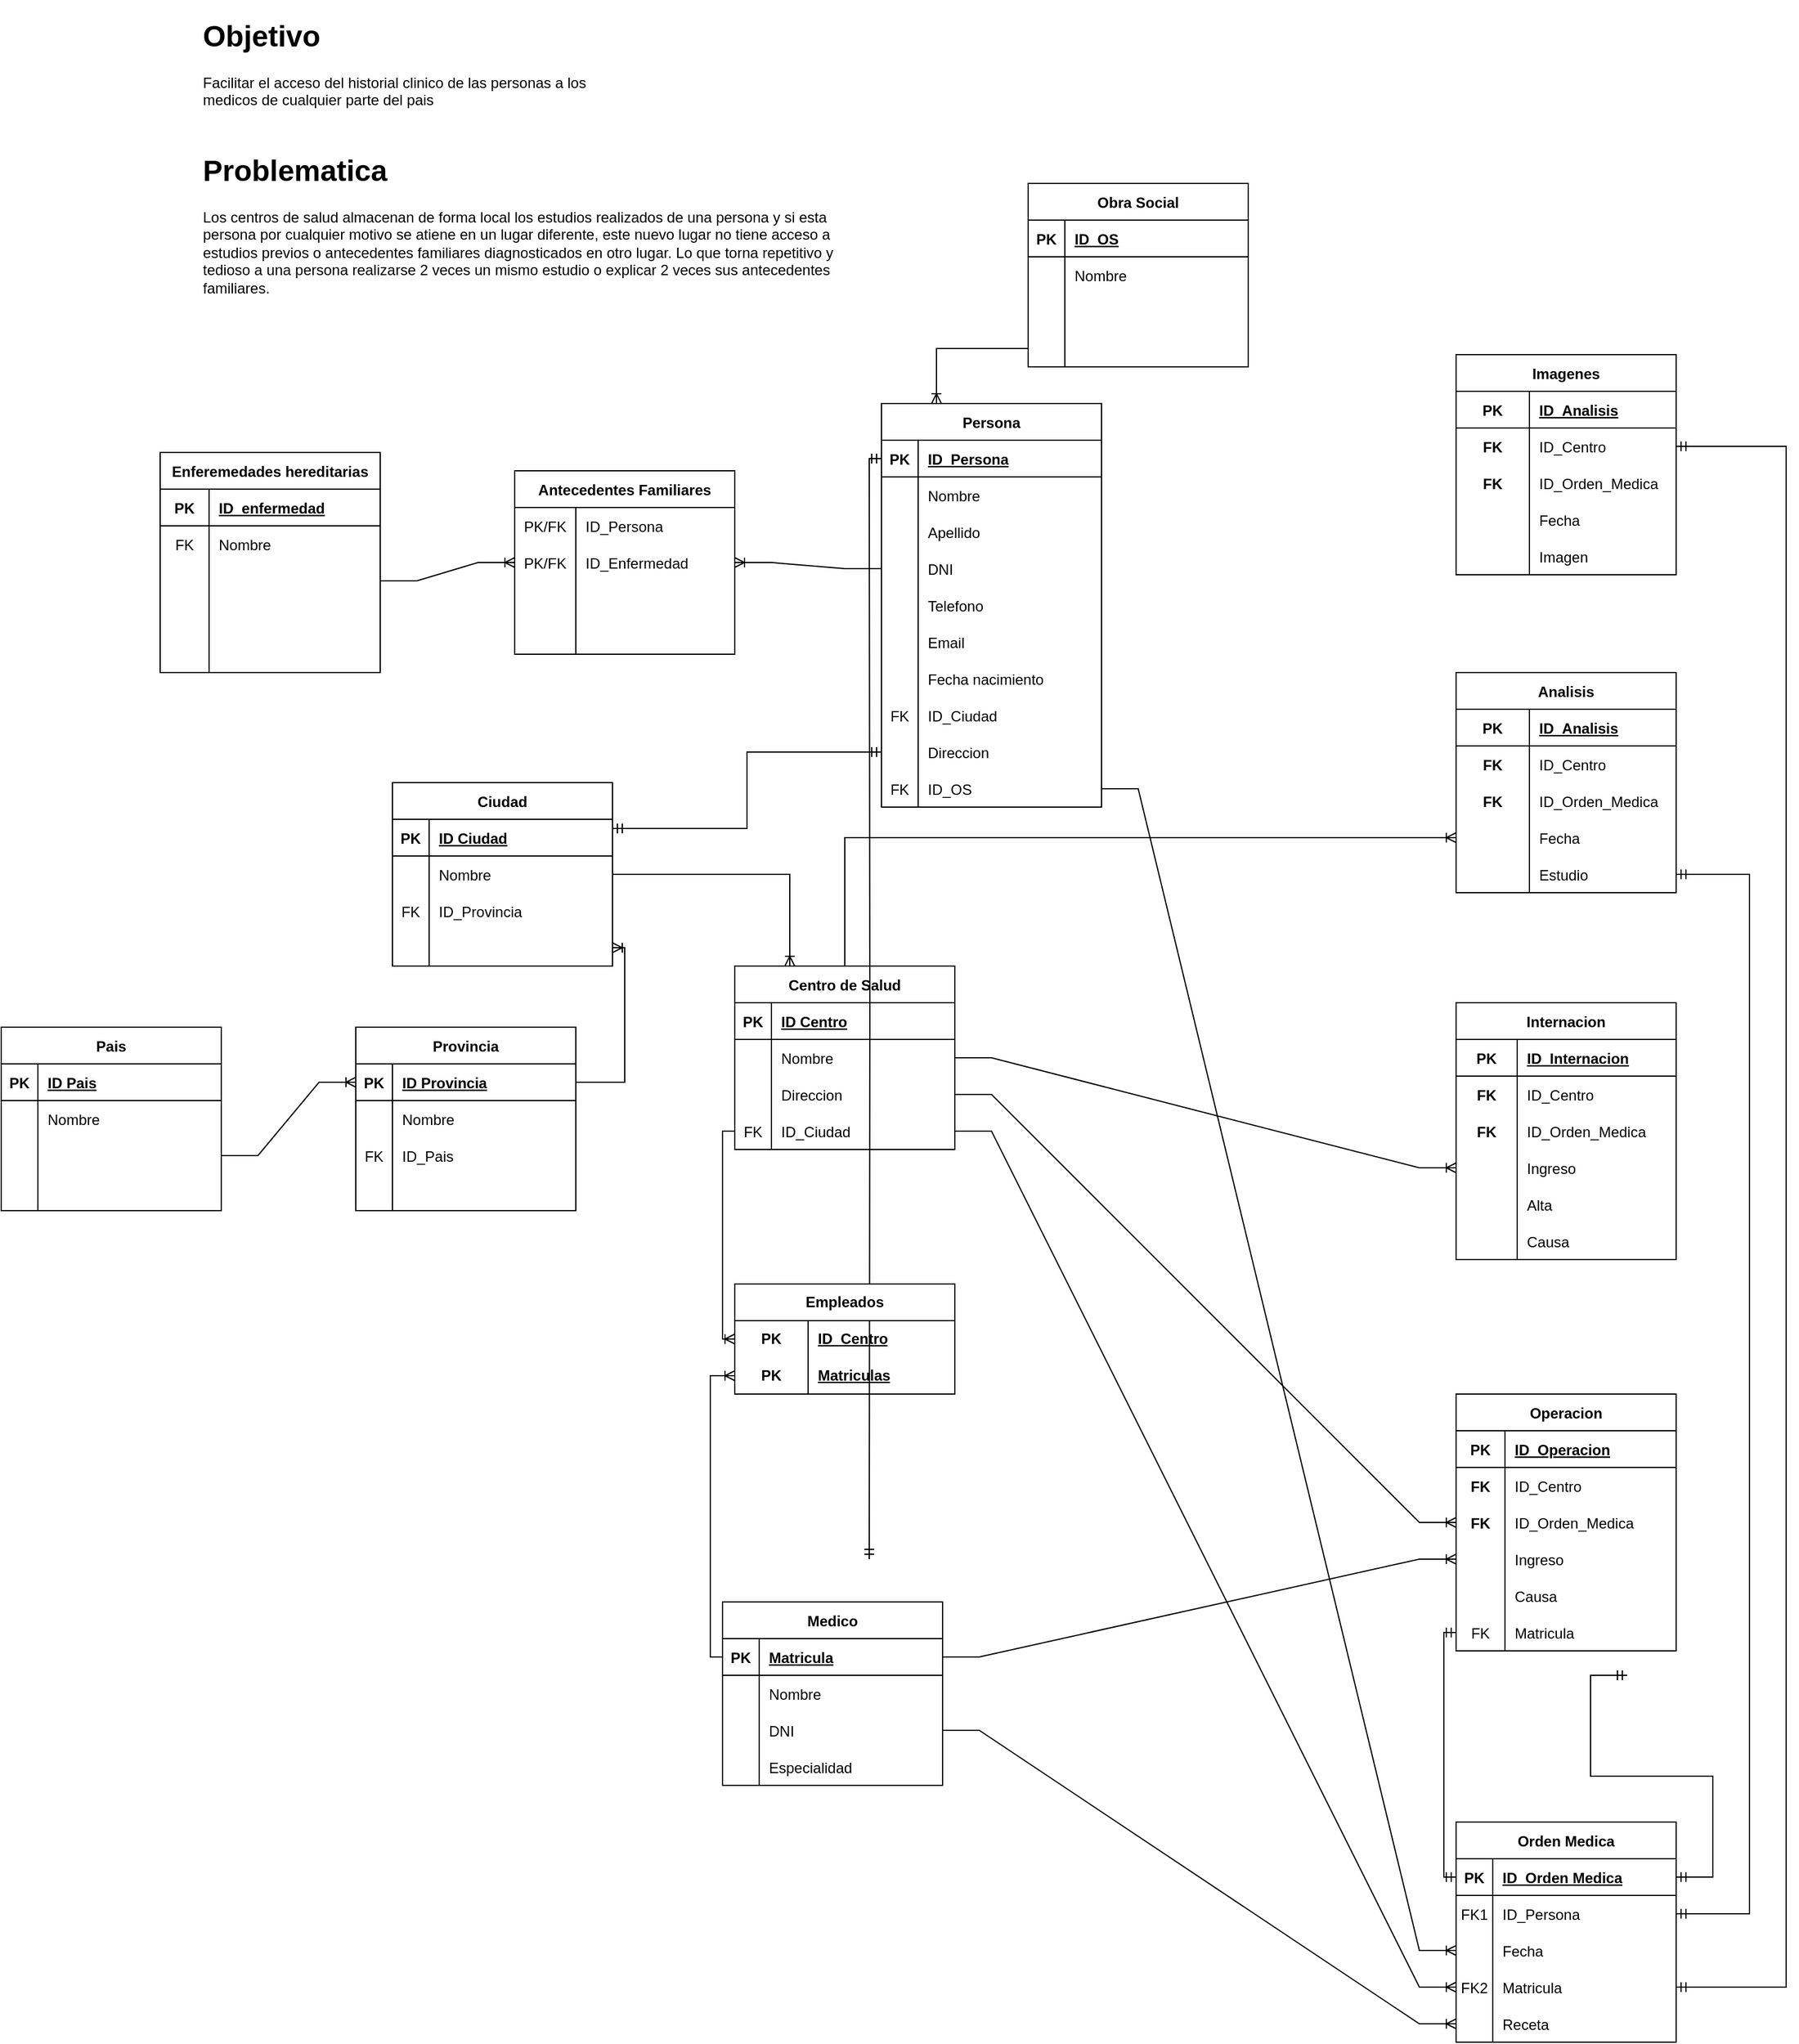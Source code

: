 <mxfile version="21.2.8" type="device">
  <diagram name="Página-1" id="bIKkiXhyi0FiJlp4KhNO">
    <mxGraphModel dx="1360" dy="1649" grid="1" gridSize="10" guides="1" tooltips="1" connect="1" arrows="1" fold="1" page="0" pageScale="1" pageWidth="827" pageHeight="1169" math="0" shadow="0">
      <root>
        <mxCell id="0" />
        <mxCell id="1" parent="0" />
        <mxCell id="VoTYnyAs2RKYgCzaPC38-1" value="Centro de Salud" style="shape=table;startSize=30;container=1;collapsible=1;childLayout=tableLayout;fixedRows=1;rowLines=0;fontStyle=1;align=center;resizeLast=1;" parent="1" vertex="1">
          <mxGeometry x="400" y="-210" width="180" height="150" as="geometry">
            <mxRectangle x="120" y="60" width="120" height="30" as="alternateBounds" />
          </mxGeometry>
        </mxCell>
        <mxCell id="VoTYnyAs2RKYgCzaPC38-2" value="" style="shape=tableRow;horizontal=0;startSize=0;swimlaneHead=0;swimlaneBody=0;fillColor=none;collapsible=0;dropTarget=0;points=[[0,0.5],[1,0.5]];portConstraint=eastwest;top=0;left=0;right=0;bottom=1;" parent="VoTYnyAs2RKYgCzaPC38-1" vertex="1">
          <mxGeometry y="30" width="180" height="30" as="geometry" />
        </mxCell>
        <mxCell id="VoTYnyAs2RKYgCzaPC38-3" value="PK" style="shape=partialRectangle;connectable=0;fillColor=none;top=0;left=0;bottom=0;right=0;fontStyle=1;overflow=hidden;" parent="VoTYnyAs2RKYgCzaPC38-2" vertex="1">
          <mxGeometry width="30" height="30" as="geometry">
            <mxRectangle width="30" height="30" as="alternateBounds" />
          </mxGeometry>
        </mxCell>
        <mxCell id="VoTYnyAs2RKYgCzaPC38-4" value="ID Centro" style="shape=partialRectangle;connectable=0;fillColor=none;top=0;left=0;bottom=0;right=0;align=left;spacingLeft=6;fontStyle=5;overflow=hidden;" parent="VoTYnyAs2RKYgCzaPC38-2" vertex="1">
          <mxGeometry x="30" width="150" height="30" as="geometry">
            <mxRectangle width="150" height="30" as="alternateBounds" />
          </mxGeometry>
        </mxCell>
        <mxCell id="VoTYnyAs2RKYgCzaPC38-5" value="" style="shape=tableRow;horizontal=0;startSize=0;swimlaneHead=0;swimlaneBody=0;fillColor=none;collapsible=0;dropTarget=0;points=[[0,0.5],[1,0.5]];portConstraint=eastwest;top=0;left=0;right=0;bottom=0;" parent="VoTYnyAs2RKYgCzaPC38-1" vertex="1">
          <mxGeometry y="60" width="180" height="30" as="geometry" />
        </mxCell>
        <mxCell id="VoTYnyAs2RKYgCzaPC38-6" value="" style="shape=partialRectangle;connectable=0;fillColor=none;top=0;left=0;bottom=0;right=0;editable=1;overflow=hidden;" parent="VoTYnyAs2RKYgCzaPC38-5" vertex="1">
          <mxGeometry width="30" height="30" as="geometry">
            <mxRectangle width="30" height="30" as="alternateBounds" />
          </mxGeometry>
        </mxCell>
        <mxCell id="VoTYnyAs2RKYgCzaPC38-7" value="Nombre" style="shape=partialRectangle;connectable=0;fillColor=none;top=0;left=0;bottom=0;right=0;align=left;spacingLeft=6;overflow=hidden;" parent="VoTYnyAs2RKYgCzaPC38-5" vertex="1">
          <mxGeometry x="30" width="150" height="30" as="geometry">
            <mxRectangle width="150" height="30" as="alternateBounds" />
          </mxGeometry>
        </mxCell>
        <mxCell id="VoTYnyAs2RKYgCzaPC38-8" value="" style="shape=tableRow;horizontal=0;startSize=0;swimlaneHead=0;swimlaneBody=0;fillColor=none;collapsible=0;dropTarget=0;points=[[0,0.5],[1,0.5]];portConstraint=eastwest;top=0;left=0;right=0;bottom=0;" parent="VoTYnyAs2RKYgCzaPC38-1" vertex="1">
          <mxGeometry y="90" width="180" height="30" as="geometry" />
        </mxCell>
        <mxCell id="VoTYnyAs2RKYgCzaPC38-9" value="" style="shape=partialRectangle;connectable=0;fillColor=none;top=0;left=0;bottom=0;right=0;editable=1;overflow=hidden;" parent="VoTYnyAs2RKYgCzaPC38-8" vertex="1">
          <mxGeometry width="30" height="30" as="geometry">
            <mxRectangle width="30" height="30" as="alternateBounds" />
          </mxGeometry>
        </mxCell>
        <mxCell id="VoTYnyAs2RKYgCzaPC38-10" value="Direccion" style="shape=partialRectangle;connectable=0;fillColor=none;top=0;left=0;bottom=0;right=0;align=left;spacingLeft=6;overflow=hidden;" parent="VoTYnyAs2RKYgCzaPC38-8" vertex="1">
          <mxGeometry x="30" width="150" height="30" as="geometry">
            <mxRectangle width="150" height="30" as="alternateBounds" />
          </mxGeometry>
        </mxCell>
        <mxCell id="ww39ZXDHpfyb_zvVCqpu-23" style="shape=tableRow;horizontal=0;startSize=0;swimlaneHead=0;swimlaneBody=0;fillColor=none;collapsible=0;dropTarget=0;points=[[0,0.5],[1,0.5]];portConstraint=eastwest;top=0;left=0;right=0;bottom=0;" parent="VoTYnyAs2RKYgCzaPC38-1" vertex="1">
          <mxGeometry y="120" width="180" height="30" as="geometry" />
        </mxCell>
        <mxCell id="ww39ZXDHpfyb_zvVCqpu-24" value="FK" style="shape=partialRectangle;connectable=0;fillColor=none;top=0;left=0;bottom=0;right=0;editable=1;overflow=hidden;" parent="ww39ZXDHpfyb_zvVCqpu-23" vertex="1">
          <mxGeometry width="30" height="30" as="geometry">
            <mxRectangle width="30" height="30" as="alternateBounds" />
          </mxGeometry>
        </mxCell>
        <mxCell id="ww39ZXDHpfyb_zvVCqpu-25" value="ID_Ciudad" style="shape=partialRectangle;connectable=0;fillColor=none;top=0;left=0;bottom=0;right=0;align=left;spacingLeft=6;overflow=hidden;" parent="ww39ZXDHpfyb_zvVCqpu-23" vertex="1">
          <mxGeometry x="30" width="150" height="30" as="geometry">
            <mxRectangle width="150" height="30" as="alternateBounds" />
          </mxGeometry>
        </mxCell>
        <mxCell id="VoTYnyAs2RKYgCzaPC38-14" value="Medico" style="shape=table;startSize=30;container=1;collapsible=1;childLayout=tableLayout;fixedRows=1;rowLines=0;fontStyle=1;align=center;resizeLast=1;" parent="1" vertex="1">
          <mxGeometry x="390" y="310" width="180" height="150" as="geometry" />
        </mxCell>
        <mxCell id="VoTYnyAs2RKYgCzaPC38-15" value="" style="shape=tableRow;horizontal=0;startSize=0;swimlaneHead=0;swimlaneBody=0;fillColor=none;collapsible=0;dropTarget=0;points=[[0,0.5],[1,0.5]];portConstraint=eastwest;top=0;left=0;right=0;bottom=1;" parent="VoTYnyAs2RKYgCzaPC38-14" vertex="1">
          <mxGeometry y="30" width="180" height="30" as="geometry" />
        </mxCell>
        <mxCell id="VoTYnyAs2RKYgCzaPC38-16" value="PK" style="shape=partialRectangle;connectable=0;fillColor=none;top=0;left=0;bottom=0;right=0;fontStyle=1;overflow=hidden;" parent="VoTYnyAs2RKYgCzaPC38-15" vertex="1">
          <mxGeometry width="30" height="30" as="geometry">
            <mxRectangle width="30" height="30" as="alternateBounds" />
          </mxGeometry>
        </mxCell>
        <mxCell id="VoTYnyAs2RKYgCzaPC38-17" value="Matricula" style="shape=partialRectangle;connectable=0;fillColor=none;top=0;left=0;bottom=0;right=0;align=left;spacingLeft=6;fontStyle=5;overflow=hidden;" parent="VoTYnyAs2RKYgCzaPC38-15" vertex="1">
          <mxGeometry x="30" width="150" height="30" as="geometry">
            <mxRectangle width="150" height="30" as="alternateBounds" />
          </mxGeometry>
        </mxCell>
        <mxCell id="VoTYnyAs2RKYgCzaPC38-18" value="" style="shape=tableRow;horizontal=0;startSize=0;swimlaneHead=0;swimlaneBody=0;fillColor=none;collapsible=0;dropTarget=0;points=[[0,0.5],[1,0.5]];portConstraint=eastwest;top=0;left=0;right=0;bottom=0;" parent="VoTYnyAs2RKYgCzaPC38-14" vertex="1">
          <mxGeometry y="60" width="180" height="30" as="geometry" />
        </mxCell>
        <mxCell id="VoTYnyAs2RKYgCzaPC38-19" value="" style="shape=partialRectangle;connectable=0;fillColor=none;top=0;left=0;bottom=0;right=0;editable=1;overflow=hidden;" parent="VoTYnyAs2RKYgCzaPC38-18" vertex="1">
          <mxGeometry width="30" height="30" as="geometry">
            <mxRectangle width="30" height="30" as="alternateBounds" />
          </mxGeometry>
        </mxCell>
        <mxCell id="VoTYnyAs2RKYgCzaPC38-20" value="Nombre" style="shape=partialRectangle;connectable=0;fillColor=none;top=0;left=0;bottom=0;right=0;align=left;spacingLeft=6;overflow=hidden;" parent="VoTYnyAs2RKYgCzaPC38-18" vertex="1">
          <mxGeometry x="30" width="150" height="30" as="geometry">
            <mxRectangle width="150" height="30" as="alternateBounds" />
          </mxGeometry>
        </mxCell>
        <mxCell id="ww39ZXDHpfyb_zvVCqpu-43" style="shape=tableRow;horizontal=0;startSize=0;swimlaneHead=0;swimlaneBody=0;fillColor=none;collapsible=0;dropTarget=0;points=[[0,0.5],[1,0.5]];portConstraint=eastwest;top=0;left=0;right=0;bottom=0;" parent="VoTYnyAs2RKYgCzaPC38-14" vertex="1">
          <mxGeometry y="90" width="180" height="30" as="geometry" />
        </mxCell>
        <mxCell id="ww39ZXDHpfyb_zvVCqpu-44" style="shape=partialRectangle;connectable=0;fillColor=none;top=0;left=0;bottom=0;right=0;editable=1;overflow=hidden;" parent="ww39ZXDHpfyb_zvVCqpu-43" vertex="1">
          <mxGeometry width="30" height="30" as="geometry">
            <mxRectangle width="30" height="30" as="alternateBounds" />
          </mxGeometry>
        </mxCell>
        <mxCell id="ww39ZXDHpfyb_zvVCqpu-45" value="DNI" style="shape=partialRectangle;connectable=0;fillColor=none;top=0;left=0;bottom=0;right=0;align=left;spacingLeft=6;overflow=hidden;" parent="ww39ZXDHpfyb_zvVCqpu-43" vertex="1">
          <mxGeometry x="30" width="150" height="30" as="geometry">
            <mxRectangle width="150" height="30" as="alternateBounds" />
          </mxGeometry>
        </mxCell>
        <mxCell id="VoTYnyAs2RKYgCzaPC38-21" value="" style="shape=tableRow;horizontal=0;startSize=0;swimlaneHead=0;swimlaneBody=0;fillColor=none;collapsible=0;dropTarget=0;points=[[0,0.5],[1,0.5]];portConstraint=eastwest;top=0;left=0;right=0;bottom=0;" parent="VoTYnyAs2RKYgCzaPC38-14" vertex="1">
          <mxGeometry y="120" width="180" height="30" as="geometry" />
        </mxCell>
        <mxCell id="VoTYnyAs2RKYgCzaPC38-22" value="" style="shape=partialRectangle;connectable=0;fillColor=none;top=0;left=0;bottom=0;right=0;editable=1;overflow=hidden;" parent="VoTYnyAs2RKYgCzaPC38-21" vertex="1">
          <mxGeometry width="30" height="30" as="geometry">
            <mxRectangle width="30" height="30" as="alternateBounds" />
          </mxGeometry>
        </mxCell>
        <mxCell id="VoTYnyAs2RKYgCzaPC38-23" value="Especialidad" style="shape=partialRectangle;connectable=0;fillColor=none;top=0;left=0;bottom=0;right=0;align=left;spacingLeft=6;overflow=hidden;" parent="VoTYnyAs2RKYgCzaPC38-21" vertex="1">
          <mxGeometry x="30" width="150" height="30" as="geometry">
            <mxRectangle width="150" height="30" as="alternateBounds" />
          </mxGeometry>
        </mxCell>
        <mxCell id="VoTYnyAs2RKYgCzaPC38-28" value="Provincia" style="shape=table;startSize=30;container=1;collapsible=1;childLayout=tableLayout;fixedRows=1;rowLines=0;fontStyle=1;align=center;resizeLast=1;" parent="1" vertex="1">
          <mxGeometry x="90" y="-160" width="180" height="150" as="geometry" />
        </mxCell>
        <mxCell id="VoTYnyAs2RKYgCzaPC38-29" value="" style="shape=tableRow;horizontal=0;startSize=0;swimlaneHead=0;swimlaneBody=0;fillColor=none;collapsible=0;dropTarget=0;points=[[0,0.5],[1,0.5]];portConstraint=eastwest;top=0;left=0;right=0;bottom=1;" parent="VoTYnyAs2RKYgCzaPC38-28" vertex="1">
          <mxGeometry y="30" width="180" height="30" as="geometry" />
        </mxCell>
        <mxCell id="VoTYnyAs2RKYgCzaPC38-30" value="PK" style="shape=partialRectangle;connectable=0;fillColor=none;top=0;left=0;bottom=0;right=0;fontStyle=1;overflow=hidden;" parent="VoTYnyAs2RKYgCzaPC38-29" vertex="1">
          <mxGeometry width="30" height="30" as="geometry">
            <mxRectangle width="30" height="30" as="alternateBounds" />
          </mxGeometry>
        </mxCell>
        <mxCell id="VoTYnyAs2RKYgCzaPC38-31" value="ID Provincia" style="shape=partialRectangle;connectable=0;fillColor=none;top=0;left=0;bottom=0;right=0;align=left;spacingLeft=6;fontStyle=5;overflow=hidden;" parent="VoTYnyAs2RKYgCzaPC38-29" vertex="1">
          <mxGeometry x="30" width="150" height="30" as="geometry">
            <mxRectangle width="150" height="30" as="alternateBounds" />
          </mxGeometry>
        </mxCell>
        <mxCell id="VoTYnyAs2RKYgCzaPC38-32" value="" style="shape=tableRow;horizontal=0;startSize=0;swimlaneHead=0;swimlaneBody=0;fillColor=none;collapsible=0;dropTarget=0;points=[[0,0.5],[1,0.5]];portConstraint=eastwest;top=0;left=0;right=0;bottom=0;" parent="VoTYnyAs2RKYgCzaPC38-28" vertex="1">
          <mxGeometry y="60" width="180" height="30" as="geometry" />
        </mxCell>
        <mxCell id="VoTYnyAs2RKYgCzaPC38-33" value="" style="shape=partialRectangle;connectable=0;fillColor=none;top=0;left=0;bottom=0;right=0;editable=1;overflow=hidden;" parent="VoTYnyAs2RKYgCzaPC38-32" vertex="1">
          <mxGeometry width="30" height="30" as="geometry">
            <mxRectangle width="30" height="30" as="alternateBounds" />
          </mxGeometry>
        </mxCell>
        <mxCell id="VoTYnyAs2RKYgCzaPC38-34" value="Nombre" style="shape=partialRectangle;connectable=0;fillColor=none;top=0;left=0;bottom=0;right=0;align=left;spacingLeft=6;overflow=hidden;" parent="VoTYnyAs2RKYgCzaPC38-32" vertex="1">
          <mxGeometry x="30" width="150" height="30" as="geometry">
            <mxRectangle width="150" height="30" as="alternateBounds" />
          </mxGeometry>
        </mxCell>
        <mxCell id="VoTYnyAs2RKYgCzaPC38-35" value="" style="shape=tableRow;horizontal=0;startSize=0;swimlaneHead=0;swimlaneBody=0;fillColor=none;collapsible=0;dropTarget=0;points=[[0,0.5],[1,0.5]];portConstraint=eastwest;top=0;left=0;right=0;bottom=0;" parent="VoTYnyAs2RKYgCzaPC38-28" vertex="1">
          <mxGeometry y="90" width="180" height="30" as="geometry" />
        </mxCell>
        <mxCell id="VoTYnyAs2RKYgCzaPC38-36" value="FK" style="shape=partialRectangle;connectable=0;fillColor=none;top=0;left=0;bottom=0;right=0;editable=1;overflow=hidden;" parent="VoTYnyAs2RKYgCzaPC38-35" vertex="1">
          <mxGeometry width="30" height="30" as="geometry">
            <mxRectangle width="30" height="30" as="alternateBounds" />
          </mxGeometry>
        </mxCell>
        <mxCell id="VoTYnyAs2RKYgCzaPC38-37" value="ID_Pais" style="shape=partialRectangle;connectable=0;fillColor=none;top=0;left=0;bottom=0;right=0;align=left;spacingLeft=6;overflow=hidden;" parent="VoTYnyAs2RKYgCzaPC38-35" vertex="1">
          <mxGeometry x="30" width="150" height="30" as="geometry">
            <mxRectangle width="150" height="30" as="alternateBounds" />
          </mxGeometry>
        </mxCell>
        <mxCell id="VoTYnyAs2RKYgCzaPC38-38" value="" style="shape=tableRow;horizontal=0;startSize=0;swimlaneHead=0;swimlaneBody=0;fillColor=none;collapsible=0;dropTarget=0;points=[[0,0.5],[1,0.5]];portConstraint=eastwest;top=0;left=0;right=0;bottom=0;" parent="VoTYnyAs2RKYgCzaPC38-28" vertex="1">
          <mxGeometry y="120" width="180" height="30" as="geometry" />
        </mxCell>
        <mxCell id="VoTYnyAs2RKYgCzaPC38-39" value="" style="shape=partialRectangle;connectable=0;fillColor=none;top=0;left=0;bottom=0;right=0;editable=1;overflow=hidden;" parent="VoTYnyAs2RKYgCzaPC38-38" vertex="1">
          <mxGeometry width="30" height="30" as="geometry">
            <mxRectangle width="30" height="30" as="alternateBounds" />
          </mxGeometry>
        </mxCell>
        <mxCell id="VoTYnyAs2RKYgCzaPC38-40" value="" style="shape=partialRectangle;connectable=0;fillColor=none;top=0;left=0;bottom=0;right=0;align=left;spacingLeft=6;overflow=hidden;" parent="VoTYnyAs2RKYgCzaPC38-38" vertex="1">
          <mxGeometry x="30" width="150" height="30" as="geometry">
            <mxRectangle width="150" height="30" as="alternateBounds" />
          </mxGeometry>
        </mxCell>
        <mxCell id="VoTYnyAs2RKYgCzaPC38-41" value="Ciudad" style="shape=table;startSize=30;container=1;collapsible=1;childLayout=tableLayout;fixedRows=1;rowLines=0;fontStyle=1;align=center;resizeLast=1;" parent="1" vertex="1">
          <mxGeometry x="120" y="-360" width="180" height="150" as="geometry" />
        </mxCell>
        <mxCell id="VoTYnyAs2RKYgCzaPC38-42" value="" style="shape=tableRow;horizontal=0;startSize=0;swimlaneHead=0;swimlaneBody=0;fillColor=none;collapsible=0;dropTarget=0;points=[[0,0.5],[1,0.5]];portConstraint=eastwest;top=0;left=0;right=0;bottom=1;" parent="VoTYnyAs2RKYgCzaPC38-41" vertex="1">
          <mxGeometry y="30" width="180" height="30" as="geometry" />
        </mxCell>
        <mxCell id="VoTYnyAs2RKYgCzaPC38-43" value="PK" style="shape=partialRectangle;connectable=0;fillColor=none;top=0;left=0;bottom=0;right=0;fontStyle=1;overflow=hidden;" parent="VoTYnyAs2RKYgCzaPC38-42" vertex="1">
          <mxGeometry width="30" height="30" as="geometry">
            <mxRectangle width="30" height="30" as="alternateBounds" />
          </mxGeometry>
        </mxCell>
        <mxCell id="VoTYnyAs2RKYgCzaPC38-44" value="ID Ciudad" style="shape=partialRectangle;connectable=0;fillColor=none;top=0;left=0;bottom=0;right=0;align=left;spacingLeft=6;fontStyle=5;overflow=hidden;" parent="VoTYnyAs2RKYgCzaPC38-42" vertex="1">
          <mxGeometry x="30" width="150" height="30" as="geometry">
            <mxRectangle width="150" height="30" as="alternateBounds" />
          </mxGeometry>
        </mxCell>
        <mxCell id="VoTYnyAs2RKYgCzaPC38-45" value="" style="shape=tableRow;horizontal=0;startSize=0;swimlaneHead=0;swimlaneBody=0;fillColor=none;collapsible=0;dropTarget=0;points=[[0,0.5],[1,0.5]];portConstraint=eastwest;top=0;left=0;right=0;bottom=0;" parent="VoTYnyAs2RKYgCzaPC38-41" vertex="1">
          <mxGeometry y="60" width="180" height="30" as="geometry" />
        </mxCell>
        <mxCell id="VoTYnyAs2RKYgCzaPC38-46" value="" style="shape=partialRectangle;connectable=0;fillColor=none;top=0;left=0;bottom=0;right=0;editable=1;overflow=hidden;" parent="VoTYnyAs2RKYgCzaPC38-45" vertex="1">
          <mxGeometry width="30" height="30" as="geometry">
            <mxRectangle width="30" height="30" as="alternateBounds" />
          </mxGeometry>
        </mxCell>
        <mxCell id="VoTYnyAs2RKYgCzaPC38-47" value="Nombre" style="shape=partialRectangle;connectable=0;fillColor=none;top=0;left=0;bottom=0;right=0;align=left;spacingLeft=6;overflow=hidden;" parent="VoTYnyAs2RKYgCzaPC38-45" vertex="1">
          <mxGeometry x="30" width="150" height="30" as="geometry">
            <mxRectangle width="150" height="30" as="alternateBounds" />
          </mxGeometry>
        </mxCell>
        <mxCell id="VoTYnyAs2RKYgCzaPC38-48" value="" style="shape=tableRow;horizontal=0;startSize=0;swimlaneHead=0;swimlaneBody=0;fillColor=none;collapsible=0;dropTarget=0;points=[[0,0.5],[1,0.5]];portConstraint=eastwest;top=0;left=0;right=0;bottom=0;" parent="VoTYnyAs2RKYgCzaPC38-41" vertex="1">
          <mxGeometry y="90" width="180" height="30" as="geometry" />
        </mxCell>
        <mxCell id="VoTYnyAs2RKYgCzaPC38-49" value="FK" style="shape=partialRectangle;connectable=0;fillColor=none;top=0;left=0;bottom=0;right=0;editable=1;overflow=hidden;" parent="VoTYnyAs2RKYgCzaPC38-48" vertex="1">
          <mxGeometry width="30" height="30" as="geometry">
            <mxRectangle width="30" height="30" as="alternateBounds" />
          </mxGeometry>
        </mxCell>
        <mxCell id="VoTYnyAs2RKYgCzaPC38-50" value="ID_Provincia" style="shape=partialRectangle;connectable=0;fillColor=none;top=0;left=0;bottom=0;right=0;align=left;spacingLeft=6;overflow=hidden;" parent="VoTYnyAs2RKYgCzaPC38-48" vertex="1">
          <mxGeometry x="30" width="150" height="30" as="geometry">
            <mxRectangle width="150" height="30" as="alternateBounds" />
          </mxGeometry>
        </mxCell>
        <mxCell id="VoTYnyAs2RKYgCzaPC38-51" value="" style="shape=tableRow;horizontal=0;startSize=0;swimlaneHead=0;swimlaneBody=0;fillColor=none;collapsible=0;dropTarget=0;points=[[0,0.5],[1,0.5]];portConstraint=eastwest;top=0;left=0;right=0;bottom=0;" parent="VoTYnyAs2RKYgCzaPC38-41" vertex="1">
          <mxGeometry y="120" width="180" height="30" as="geometry" />
        </mxCell>
        <mxCell id="VoTYnyAs2RKYgCzaPC38-52" value="" style="shape=partialRectangle;connectable=0;fillColor=none;top=0;left=0;bottom=0;right=0;editable=1;overflow=hidden;" parent="VoTYnyAs2RKYgCzaPC38-51" vertex="1">
          <mxGeometry width="30" height="30" as="geometry">
            <mxRectangle width="30" height="30" as="alternateBounds" />
          </mxGeometry>
        </mxCell>
        <mxCell id="VoTYnyAs2RKYgCzaPC38-53" value="" style="shape=partialRectangle;connectable=0;fillColor=none;top=0;left=0;bottom=0;right=0;align=left;spacingLeft=6;overflow=hidden;" parent="VoTYnyAs2RKYgCzaPC38-51" vertex="1">
          <mxGeometry x="30" width="150" height="30" as="geometry">
            <mxRectangle width="150" height="30" as="alternateBounds" />
          </mxGeometry>
        </mxCell>
        <mxCell id="VoTYnyAs2RKYgCzaPC38-58" value="Persona" style="shape=table;startSize=30;container=1;collapsible=1;childLayout=tableLayout;fixedRows=1;rowLines=0;fontStyle=1;align=center;resizeLast=1;" parent="1" vertex="1">
          <mxGeometry x="520" y="-670" width="180" height="330" as="geometry" />
        </mxCell>
        <mxCell id="VoTYnyAs2RKYgCzaPC38-59" value="" style="shape=tableRow;horizontal=0;startSize=0;swimlaneHead=0;swimlaneBody=0;fillColor=none;collapsible=0;dropTarget=0;points=[[0,0.5],[1,0.5]];portConstraint=eastwest;top=0;left=0;right=0;bottom=1;" parent="VoTYnyAs2RKYgCzaPC38-58" vertex="1">
          <mxGeometry y="30" width="180" height="30" as="geometry" />
        </mxCell>
        <mxCell id="VoTYnyAs2RKYgCzaPC38-60" value="PK" style="shape=partialRectangle;connectable=0;fillColor=none;top=0;left=0;bottom=0;right=0;fontStyle=1;overflow=hidden;" parent="VoTYnyAs2RKYgCzaPC38-59" vertex="1">
          <mxGeometry width="30" height="30" as="geometry">
            <mxRectangle width="30" height="30" as="alternateBounds" />
          </mxGeometry>
        </mxCell>
        <mxCell id="VoTYnyAs2RKYgCzaPC38-61" value="ID_Persona" style="shape=partialRectangle;connectable=0;fillColor=none;top=0;left=0;bottom=0;right=0;align=left;spacingLeft=6;fontStyle=5;overflow=hidden;" parent="VoTYnyAs2RKYgCzaPC38-59" vertex="1">
          <mxGeometry x="30" width="150" height="30" as="geometry">
            <mxRectangle width="150" height="30" as="alternateBounds" />
          </mxGeometry>
        </mxCell>
        <mxCell id="VoTYnyAs2RKYgCzaPC38-62" value="" style="shape=tableRow;horizontal=0;startSize=0;swimlaneHead=0;swimlaneBody=0;fillColor=none;collapsible=0;dropTarget=0;points=[[0,0.5],[1,0.5]];portConstraint=eastwest;top=0;left=0;right=0;bottom=0;" parent="VoTYnyAs2RKYgCzaPC38-58" vertex="1">
          <mxGeometry y="60" width="180" height="30" as="geometry" />
        </mxCell>
        <mxCell id="VoTYnyAs2RKYgCzaPC38-63" value="" style="shape=partialRectangle;connectable=0;fillColor=none;top=0;left=0;bottom=0;right=0;editable=1;overflow=hidden;" parent="VoTYnyAs2RKYgCzaPC38-62" vertex="1">
          <mxGeometry width="30" height="30" as="geometry">
            <mxRectangle width="30" height="30" as="alternateBounds" />
          </mxGeometry>
        </mxCell>
        <mxCell id="VoTYnyAs2RKYgCzaPC38-64" value="Nombre" style="shape=partialRectangle;connectable=0;fillColor=none;top=0;left=0;bottom=0;right=0;align=left;spacingLeft=6;overflow=hidden;" parent="VoTYnyAs2RKYgCzaPC38-62" vertex="1">
          <mxGeometry x="30" width="150" height="30" as="geometry">
            <mxRectangle width="150" height="30" as="alternateBounds" />
          </mxGeometry>
        </mxCell>
        <mxCell id="C9U4TlvKqS7zo3yoqa1Y-4" style="shape=tableRow;horizontal=0;startSize=0;swimlaneHead=0;swimlaneBody=0;fillColor=none;collapsible=0;dropTarget=0;points=[[0,0.5],[1,0.5]];portConstraint=eastwest;top=0;left=0;right=0;bottom=0;" parent="VoTYnyAs2RKYgCzaPC38-58" vertex="1">
          <mxGeometry y="90" width="180" height="30" as="geometry" />
        </mxCell>
        <mxCell id="C9U4TlvKqS7zo3yoqa1Y-5" style="shape=partialRectangle;connectable=0;fillColor=none;top=0;left=0;bottom=0;right=0;editable=1;overflow=hidden;" parent="C9U4TlvKqS7zo3yoqa1Y-4" vertex="1">
          <mxGeometry width="30" height="30" as="geometry">
            <mxRectangle width="30" height="30" as="alternateBounds" />
          </mxGeometry>
        </mxCell>
        <mxCell id="C9U4TlvKqS7zo3yoqa1Y-6" value="Apellido" style="shape=partialRectangle;connectable=0;fillColor=none;top=0;left=0;bottom=0;right=0;align=left;spacingLeft=6;overflow=hidden;" parent="C9U4TlvKqS7zo3yoqa1Y-4" vertex="1">
          <mxGeometry x="30" width="150" height="30" as="geometry">
            <mxRectangle width="150" height="30" as="alternateBounds" />
          </mxGeometry>
        </mxCell>
        <mxCell id="VoTYnyAs2RKYgCzaPC38-65" value="" style="shape=tableRow;horizontal=0;startSize=0;swimlaneHead=0;swimlaneBody=0;fillColor=none;collapsible=0;dropTarget=0;points=[[0,0.5],[1,0.5]];portConstraint=eastwest;top=0;left=0;right=0;bottom=0;" parent="VoTYnyAs2RKYgCzaPC38-58" vertex="1">
          <mxGeometry y="120" width="180" height="30" as="geometry" />
        </mxCell>
        <mxCell id="VoTYnyAs2RKYgCzaPC38-66" value="" style="shape=partialRectangle;connectable=0;fillColor=none;top=0;left=0;bottom=0;right=0;editable=1;overflow=hidden;" parent="VoTYnyAs2RKYgCzaPC38-65" vertex="1">
          <mxGeometry width="30" height="30" as="geometry">
            <mxRectangle width="30" height="30" as="alternateBounds" />
          </mxGeometry>
        </mxCell>
        <mxCell id="VoTYnyAs2RKYgCzaPC38-67" value="DNI" style="shape=partialRectangle;connectable=0;fillColor=none;top=0;left=0;bottom=0;right=0;align=left;spacingLeft=6;overflow=hidden;" parent="VoTYnyAs2RKYgCzaPC38-65" vertex="1">
          <mxGeometry x="30" width="150" height="30" as="geometry">
            <mxRectangle width="150" height="30" as="alternateBounds" />
          </mxGeometry>
        </mxCell>
        <mxCell id="U9CQH6uqlcIKqW62lbgB-7" style="shape=tableRow;horizontal=0;startSize=0;swimlaneHead=0;swimlaneBody=0;fillColor=none;collapsible=0;dropTarget=0;points=[[0,0.5],[1,0.5]];portConstraint=eastwest;top=0;left=0;right=0;bottom=0;" vertex="1" parent="VoTYnyAs2RKYgCzaPC38-58">
          <mxGeometry y="150" width="180" height="30" as="geometry" />
        </mxCell>
        <mxCell id="U9CQH6uqlcIKqW62lbgB-8" style="shape=partialRectangle;connectable=0;fillColor=none;top=0;left=0;bottom=0;right=0;editable=1;overflow=hidden;" vertex="1" parent="U9CQH6uqlcIKqW62lbgB-7">
          <mxGeometry width="30" height="30" as="geometry">
            <mxRectangle width="30" height="30" as="alternateBounds" />
          </mxGeometry>
        </mxCell>
        <mxCell id="U9CQH6uqlcIKqW62lbgB-9" value="Telefono" style="shape=partialRectangle;connectable=0;fillColor=none;top=0;left=0;bottom=0;right=0;align=left;spacingLeft=6;overflow=hidden;" vertex="1" parent="U9CQH6uqlcIKqW62lbgB-7">
          <mxGeometry x="30" width="150" height="30" as="geometry">
            <mxRectangle width="150" height="30" as="alternateBounds" />
          </mxGeometry>
        </mxCell>
        <mxCell id="U9CQH6uqlcIKqW62lbgB-1" style="shape=tableRow;horizontal=0;startSize=0;swimlaneHead=0;swimlaneBody=0;fillColor=none;collapsible=0;dropTarget=0;points=[[0,0.5],[1,0.5]];portConstraint=eastwest;top=0;left=0;right=0;bottom=0;" vertex="1" parent="VoTYnyAs2RKYgCzaPC38-58">
          <mxGeometry y="180" width="180" height="30" as="geometry" />
        </mxCell>
        <mxCell id="U9CQH6uqlcIKqW62lbgB-2" style="shape=partialRectangle;connectable=0;fillColor=none;top=0;left=0;bottom=0;right=0;editable=1;overflow=hidden;" vertex="1" parent="U9CQH6uqlcIKqW62lbgB-1">
          <mxGeometry width="30" height="30" as="geometry">
            <mxRectangle width="30" height="30" as="alternateBounds" />
          </mxGeometry>
        </mxCell>
        <mxCell id="U9CQH6uqlcIKqW62lbgB-3" value="Email" style="shape=partialRectangle;connectable=0;fillColor=none;top=0;left=0;bottom=0;right=0;align=left;spacingLeft=6;overflow=hidden;" vertex="1" parent="U9CQH6uqlcIKqW62lbgB-1">
          <mxGeometry x="30" width="150" height="30" as="geometry">
            <mxRectangle width="150" height="30" as="alternateBounds" />
          </mxGeometry>
        </mxCell>
        <mxCell id="C9U4TlvKqS7zo3yoqa1Y-1" style="shape=tableRow;horizontal=0;startSize=0;swimlaneHead=0;swimlaneBody=0;fillColor=none;collapsible=0;dropTarget=0;points=[[0,0.5],[1,0.5]];portConstraint=eastwest;top=0;left=0;right=0;bottom=0;" parent="VoTYnyAs2RKYgCzaPC38-58" vertex="1">
          <mxGeometry y="210" width="180" height="30" as="geometry" />
        </mxCell>
        <mxCell id="C9U4TlvKqS7zo3yoqa1Y-2" style="shape=partialRectangle;connectable=0;fillColor=none;top=0;left=0;bottom=0;right=0;editable=1;overflow=hidden;" parent="C9U4TlvKqS7zo3yoqa1Y-1" vertex="1">
          <mxGeometry width="30" height="30" as="geometry">
            <mxRectangle width="30" height="30" as="alternateBounds" />
          </mxGeometry>
        </mxCell>
        <mxCell id="C9U4TlvKqS7zo3yoqa1Y-3" value="Fecha nacimiento" style="shape=partialRectangle;connectable=0;fillColor=none;top=0;left=0;bottom=0;right=0;align=left;spacingLeft=6;overflow=hidden;" parent="C9U4TlvKqS7zo3yoqa1Y-1" vertex="1">
          <mxGeometry x="30" width="150" height="30" as="geometry">
            <mxRectangle width="150" height="30" as="alternateBounds" />
          </mxGeometry>
        </mxCell>
        <mxCell id="ww39ZXDHpfyb_zvVCqpu-20" style="shape=tableRow;horizontal=0;startSize=0;swimlaneHead=0;swimlaneBody=0;fillColor=none;collapsible=0;dropTarget=0;points=[[0,0.5],[1,0.5]];portConstraint=eastwest;top=0;left=0;right=0;bottom=0;" parent="VoTYnyAs2RKYgCzaPC38-58" vertex="1">
          <mxGeometry y="240" width="180" height="30" as="geometry" />
        </mxCell>
        <mxCell id="ww39ZXDHpfyb_zvVCqpu-21" value="FK" style="shape=partialRectangle;connectable=0;fillColor=none;top=0;left=0;bottom=0;right=0;editable=1;overflow=hidden;" parent="ww39ZXDHpfyb_zvVCqpu-20" vertex="1">
          <mxGeometry width="30" height="30" as="geometry">
            <mxRectangle width="30" height="30" as="alternateBounds" />
          </mxGeometry>
        </mxCell>
        <mxCell id="ww39ZXDHpfyb_zvVCqpu-22" value="ID_Ciudad" style="shape=partialRectangle;connectable=0;fillColor=none;top=0;left=0;bottom=0;right=0;align=left;spacingLeft=6;overflow=hidden;" parent="ww39ZXDHpfyb_zvVCqpu-20" vertex="1">
          <mxGeometry x="30" width="150" height="30" as="geometry">
            <mxRectangle width="150" height="30" as="alternateBounds" />
          </mxGeometry>
        </mxCell>
        <mxCell id="VoTYnyAs2RKYgCzaPC38-251" style="shape=tableRow;horizontal=0;startSize=0;swimlaneHead=0;swimlaneBody=0;fillColor=none;collapsible=0;dropTarget=0;points=[[0,0.5],[1,0.5]];portConstraint=eastwest;top=0;left=0;right=0;bottom=0;" parent="VoTYnyAs2RKYgCzaPC38-58" vertex="1">
          <mxGeometry y="270" width="180" height="30" as="geometry" />
        </mxCell>
        <mxCell id="VoTYnyAs2RKYgCzaPC38-252" style="shape=partialRectangle;connectable=0;fillColor=none;top=0;left=0;bottom=0;right=0;editable=1;overflow=hidden;" parent="VoTYnyAs2RKYgCzaPC38-251" vertex="1">
          <mxGeometry width="30" height="30" as="geometry">
            <mxRectangle width="30" height="30" as="alternateBounds" />
          </mxGeometry>
        </mxCell>
        <mxCell id="VoTYnyAs2RKYgCzaPC38-253" value="Direccion" style="shape=partialRectangle;connectable=0;fillColor=none;top=0;left=0;bottom=0;right=0;align=left;spacingLeft=6;overflow=hidden;" parent="VoTYnyAs2RKYgCzaPC38-251" vertex="1">
          <mxGeometry x="30" width="150" height="30" as="geometry">
            <mxRectangle width="150" height="30" as="alternateBounds" />
          </mxGeometry>
        </mxCell>
        <mxCell id="VoTYnyAs2RKYgCzaPC38-153" style="shape=tableRow;horizontal=0;startSize=0;swimlaneHead=0;swimlaneBody=0;fillColor=none;collapsible=0;dropTarget=0;points=[[0,0.5],[1,0.5]];portConstraint=eastwest;top=0;left=0;right=0;bottom=0;" parent="VoTYnyAs2RKYgCzaPC38-58" vertex="1">
          <mxGeometry y="300" width="180" height="30" as="geometry" />
        </mxCell>
        <mxCell id="VoTYnyAs2RKYgCzaPC38-154" value="FK" style="shape=partialRectangle;connectable=0;fillColor=none;top=0;left=0;bottom=0;right=0;editable=1;overflow=hidden;" parent="VoTYnyAs2RKYgCzaPC38-153" vertex="1">
          <mxGeometry width="30" height="30" as="geometry">
            <mxRectangle width="30" height="30" as="alternateBounds" />
          </mxGeometry>
        </mxCell>
        <mxCell id="VoTYnyAs2RKYgCzaPC38-155" value="ID_OS" style="shape=partialRectangle;connectable=0;fillColor=none;top=0;left=0;bottom=0;right=0;align=left;spacingLeft=6;overflow=hidden;" parent="VoTYnyAs2RKYgCzaPC38-153" vertex="1">
          <mxGeometry x="30" width="150" height="30" as="geometry">
            <mxRectangle width="150" height="30" as="alternateBounds" />
          </mxGeometry>
        </mxCell>
        <mxCell id="VoTYnyAs2RKYgCzaPC38-109" value="Analisis" style="shape=table;startSize=30;container=1;collapsible=1;childLayout=tableLayout;fixedRows=1;rowLines=0;fontStyle=1;align=center;resizeLast=1;" parent="1" vertex="1">
          <mxGeometry x="990" y="-450" width="180" height="180" as="geometry" />
        </mxCell>
        <mxCell id="VoTYnyAs2RKYgCzaPC38-113" value="" style="shape=tableRow;horizontal=0;startSize=0;swimlaneHead=0;swimlaneBody=0;fillColor=none;collapsible=0;dropTarget=0;points=[[0,0.5],[1,0.5]];portConstraint=eastwest;top=0;left=0;right=0;bottom=1;" parent="VoTYnyAs2RKYgCzaPC38-109" vertex="1">
          <mxGeometry y="30" width="180" height="30" as="geometry" />
        </mxCell>
        <mxCell id="VoTYnyAs2RKYgCzaPC38-114" value="PK" style="shape=partialRectangle;connectable=0;fillColor=none;top=0;left=0;bottom=0;right=0;fontStyle=1;overflow=hidden;" parent="VoTYnyAs2RKYgCzaPC38-113" vertex="1">
          <mxGeometry width="60" height="30" as="geometry">
            <mxRectangle width="60" height="30" as="alternateBounds" />
          </mxGeometry>
        </mxCell>
        <mxCell id="VoTYnyAs2RKYgCzaPC38-115" value="ID_Analisis" style="shape=partialRectangle;connectable=0;fillColor=none;top=0;left=0;bottom=0;right=0;align=left;spacingLeft=6;fontStyle=5;overflow=hidden;" parent="VoTYnyAs2RKYgCzaPC38-113" vertex="1">
          <mxGeometry x="60" width="120" height="30" as="geometry">
            <mxRectangle width="120" height="30" as="alternateBounds" />
          </mxGeometry>
        </mxCell>
        <mxCell id="ie9xr3_RZOsfCcKM2NKG-33" style="shape=tableRow;horizontal=0;startSize=0;swimlaneHead=0;swimlaneBody=0;fillColor=none;collapsible=0;dropTarget=0;points=[[0,0.5],[1,0.5]];portConstraint=eastwest;top=0;left=0;right=0;bottom=0;" parent="VoTYnyAs2RKYgCzaPC38-109" vertex="1">
          <mxGeometry y="60" width="180" height="30" as="geometry" />
        </mxCell>
        <mxCell id="ie9xr3_RZOsfCcKM2NKG-34" value="FK" style="shape=partialRectangle;connectable=0;fillColor=none;top=0;left=0;bottom=0;right=0;fontStyle=1;overflow=hidden;" parent="ie9xr3_RZOsfCcKM2NKG-33" vertex="1">
          <mxGeometry width="60" height="30" as="geometry">
            <mxRectangle width="60" height="30" as="alternateBounds" />
          </mxGeometry>
        </mxCell>
        <mxCell id="ie9xr3_RZOsfCcKM2NKG-35" value="ID_Centro" style="shape=partialRectangle;connectable=0;fillColor=none;top=0;left=0;bottom=0;right=0;align=left;spacingLeft=6;fontStyle=0;overflow=hidden;" parent="ie9xr3_RZOsfCcKM2NKG-33" vertex="1">
          <mxGeometry x="60" width="120" height="30" as="geometry">
            <mxRectangle width="120" height="30" as="alternateBounds" />
          </mxGeometry>
        </mxCell>
        <mxCell id="ie9xr3_RZOsfCcKM2NKG-36" style="shape=tableRow;horizontal=0;startSize=0;swimlaneHead=0;swimlaneBody=0;fillColor=none;collapsible=0;dropTarget=0;points=[[0,0.5],[1,0.5]];portConstraint=eastwest;top=0;left=0;right=0;bottom=0;" parent="VoTYnyAs2RKYgCzaPC38-109" vertex="1">
          <mxGeometry y="90" width="180" height="30" as="geometry" />
        </mxCell>
        <mxCell id="ie9xr3_RZOsfCcKM2NKG-37" value="FK" style="shape=partialRectangle;connectable=0;fillColor=none;top=0;left=0;bottom=0;right=0;fontStyle=1;overflow=hidden;" parent="ie9xr3_RZOsfCcKM2NKG-36" vertex="1">
          <mxGeometry width="60" height="30" as="geometry">
            <mxRectangle width="60" height="30" as="alternateBounds" />
          </mxGeometry>
        </mxCell>
        <mxCell id="ie9xr3_RZOsfCcKM2NKG-38" value="ID_Orden_Medica" style="shape=partialRectangle;connectable=0;fillColor=none;top=0;left=0;bottom=0;right=0;align=left;spacingLeft=6;fontStyle=0;overflow=hidden;" parent="ie9xr3_RZOsfCcKM2NKG-36" vertex="1">
          <mxGeometry x="60" width="120" height="30" as="geometry">
            <mxRectangle width="120" height="30" as="alternateBounds" />
          </mxGeometry>
        </mxCell>
        <mxCell id="VoTYnyAs2RKYgCzaPC38-116" value="" style="shape=tableRow;horizontal=0;startSize=0;swimlaneHead=0;swimlaneBody=0;fillColor=none;collapsible=0;dropTarget=0;points=[[0,0.5],[1,0.5]];portConstraint=eastwest;top=0;left=0;right=0;bottom=0;" parent="VoTYnyAs2RKYgCzaPC38-109" vertex="1">
          <mxGeometry y="120" width="180" height="30" as="geometry" />
        </mxCell>
        <mxCell id="VoTYnyAs2RKYgCzaPC38-117" value="" style="shape=partialRectangle;connectable=0;fillColor=none;top=0;left=0;bottom=0;right=0;editable=1;overflow=hidden;" parent="VoTYnyAs2RKYgCzaPC38-116" vertex="1">
          <mxGeometry width="60" height="30" as="geometry">
            <mxRectangle width="60" height="30" as="alternateBounds" />
          </mxGeometry>
        </mxCell>
        <mxCell id="VoTYnyAs2RKYgCzaPC38-118" value="Fecha" style="shape=partialRectangle;connectable=0;fillColor=none;top=0;left=0;bottom=0;right=0;align=left;spacingLeft=6;overflow=hidden;" parent="VoTYnyAs2RKYgCzaPC38-116" vertex="1">
          <mxGeometry x="60" width="120" height="30" as="geometry">
            <mxRectangle width="120" height="30" as="alternateBounds" />
          </mxGeometry>
        </mxCell>
        <mxCell id="C9U4TlvKqS7zo3yoqa1Y-13" style="shape=tableRow;horizontal=0;startSize=0;swimlaneHead=0;swimlaneBody=0;fillColor=none;collapsible=0;dropTarget=0;points=[[0,0.5],[1,0.5]];portConstraint=eastwest;top=0;left=0;right=0;bottom=0;" parent="VoTYnyAs2RKYgCzaPC38-109" vertex="1">
          <mxGeometry y="150" width="180" height="30" as="geometry" />
        </mxCell>
        <mxCell id="C9U4TlvKqS7zo3yoqa1Y-14" style="shape=partialRectangle;connectable=0;fillColor=none;top=0;left=0;bottom=0;right=0;editable=1;overflow=hidden;" parent="C9U4TlvKqS7zo3yoqa1Y-13" vertex="1">
          <mxGeometry width="60" height="30" as="geometry">
            <mxRectangle width="60" height="30" as="alternateBounds" />
          </mxGeometry>
        </mxCell>
        <mxCell id="C9U4TlvKqS7zo3yoqa1Y-15" value="Estudio" style="shape=partialRectangle;connectable=0;fillColor=none;top=0;left=0;bottom=0;right=0;align=left;spacingLeft=6;overflow=hidden;" parent="C9U4TlvKqS7zo3yoqa1Y-13" vertex="1">
          <mxGeometry x="60" width="120" height="30" as="geometry">
            <mxRectangle width="120" height="30" as="alternateBounds" />
          </mxGeometry>
        </mxCell>
        <mxCell id="VoTYnyAs2RKYgCzaPC38-156" value="Internacion" style="shape=table;startSize=30;container=1;collapsible=1;childLayout=tableLayout;fixedRows=1;rowLines=0;fontStyle=1;align=center;resizeLast=1;" parent="1" vertex="1">
          <mxGeometry x="990" y="-180" width="180" height="210" as="geometry" />
        </mxCell>
        <mxCell id="VoTYnyAs2RKYgCzaPC38-160" value="" style="shape=tableRow;horizontal=0;startSize=0;swimlaneHead=0;swimlaneBody=0;fillColor=none;collapsible=0;dropTarget=0;points=[[0,0.5],[1,0.5]];portConstraint=eastwest;top=0;left=0;right=0;bottom=1;" parent="VoTYnyAs2RKYgCzaPC38-156" vertex="1">
          <mxGeometry y="30" width="180" height="30" as="geometry" />
        </mxCell>
        <mxCell id="VoTYnyAs2RKYgCzaPC38-161" value="PK" style="shape=partialRectangle;connectable=0;fillColor=none;top=0;left=0;bottom=0;right=0;fontStyle=1;overflow=hidden;" parent="VoTYnyAs2RKYgCzaPC38-160" vertex="1">
          <mxGeometry width="50" height="30" as="geometry">
            <mxRectangle width="50" height="30" as="alternateBounds" />
          </mxGeometry>
        </mxCell>
        <mxCell id="VoTYnyAs2RKYgCzaPC38-162" value="ID_Internacion" style="shape=partialRectangle;connectable=0;fillColor=none;top=0;left=0;bottom=0;right=0;align=left;spacingLeft=6;fontStyle=5;overflow=hidden;" parent="VoTYnyAs2RKYgCzaPC38-160" vertex="1">
          <mxGeometry x="50" width="130" height="30" as="geometry">
            <mxRectangle width="130" height="30" as="alternateBounds" />
          </mxGeometry>
        </mxCell>
        <mxCell id="ie9xr3_RZOsfCcKM2NKG-24" style="shape=tableRow;horizontal=0;startSize=0;swimlaneHead=0;swimlaneBody=0;fillColor=none;collapsible=0;dropTarget=0;points=[[0,0.5],[1,0.5]];portConstraint=eastwest;top=0;left=0;right=0;bottom=0;" parent="VoTYnyAs2RKYgCzaPC38-156" vertex="1">
          <mxGeometry y="60" width="180" height="30" as="geometry" />
        </mxCell>
        <mxCell id="ie9xr3_RZOsfCcKM2NKG-25" value="FK" style="shape=partialRectangle;connectable=0;fillColor=none;top=0;left=0;bottom=0;right=0;fontStyle=1;overflow=hidden;" parent="ie9xr3_RZOsfCcKM2NKG-24" vertex="1">
          <mxGeometry width="50" height="30" as="geometry">
            <mxRectangle width="50" height="30" as="alternateBounds" />
          </mxGeometry>
        </mxCell>
        <mxCell id="ie9xr3_RZOsfCcKM2NKG-26" value="ID_Centro" style="shape=partialRectangle;connectable=0;fillColor=none;top=0;left=0;bottom=0;right=0;align=left;spacingLeft=6;fontStyle=0;overflow=hidden;" parent="ie9xr3_RZOsfCcKM2NKG-24" vertex="1">
          <mxGeometry x="50" width="130" height="30" as="geometry">
            <mxRectangle width="130" height="30" as="alternateBounds" />
          </mxGeometry>
        </mxCell>
        <mxCell id="ie9xr3_RZOsfCcKM2NKG-27" style="shape=tableRow;horizontal=0;startSize=0;swimlaneHead=0;swimlaneBody=0;fillColor=none;collapsible=0;dropTarget=0;points=[[0,0.5],[1,0.5]];portConstraint=eastwest;top=0;left=0;right=0;bottom=0;" parent="VoTYnyAs2RKYgCzaPC38-156" vertex="1">
          <mxGeometry y="90" width="180" height="30" as="geometry" />
        </mxCell>
        <mxCell id="ie9xr3_RZOsfCcKM2NKG-28" value="FK" style="shape=partialRectangle;connectable=0;fillColor=none;top=0;left=0;bottom=0;right=0;fontStyle=1;overflow=hidden;" parent="ie9xr3_RZOsfCcKM2NKG-27" vertex="1">
          <mxGeometry width="50" height="30" as="geometry">
            <mxRectangle width="50" height="30" as="alternateBounds" />
          </mxGeometry>
        </mxCell>
        <mxCell id="ie9xr3_RZOsfCcKM2NKG-29" value="ID_Orden_Medica" style="shape=partialRectangle;connectable=0;fillColor=none;top=0;left=0;bottom=0;right=0;align=left;spacingLeft=6;fontStyle=0;overflow=hidden;" parent="ie9xr3_RZOsfCcKM2NKG-27" vertex="1">
          <mxGeometry x="50" width="130" height="30" as="geometry">
            <mxRectangle width="130" height="30" as="alternateBounds" />
          </mxGeometry>
        </mxCell>
        <mxCell id="VoTYnyAs2RKYgCzaPC38-163" style="shape=tableRow;horizontal=0;startSize=0;swimlaneHead=0;swimlaneBody=0;fillColor=none;collapsible=0;dropTarget=0;points=[[0,0.5],[1,0.5]];portConstraint=eastwest;top=0;left=0;right=0;bottom=0;" parent="VoTYnyAs2RKYgCzaPC38-156" vertex="1">
          <mxGeometry y="120" width="180" height="30" as="geometry" />
        </mxCell>
        <mxCell id="VoTYnyAs2RKYgCzaPC38-164" style="shape=partialRectangle;connectable=0;fillColor=none;top=0;left=0;bottom=0;right=0;fontStyle=1;overflow=hidden;" parent="VoTYnyAs2RKYgCzaPC38-163" vertex="1">
          <mxGeometry width="50" height="30" as="geometry">
            <mxRectangle width="50" height="30" as="alternateBounds" />
          </mxGeometry>
        </mxCell>
        <mxCell id="VoTYnyAs2RKYgCzaPC38-165" value="Ingreso" style="shape=partialRectangle;connectable=0;fillColor=none;top=0;left=0;bottom=0;right=0;align=left;spacingLeft=6;fontStyle=0;overflow=hidden;" parent="VoTYnyAs2RKYgCzaPC38-163" vertex="1">
          <mxGeometry x="50" width="130" height="30" as="geometry">
            <mxRectangle width="130" height="30" as="alternateBounds" />
          </mxGeometry>
        </mxCell>
        <mxCell id="VoTYnyAs2RKYgCzaPC38-198" style="shape=tableRow;horizontal=0;startSize=0;swimlaneHead=0;swimlaneBody=0;fillColor=none;collapsible=0;dropTarget=0;points=[[0,0.5],[1,0.5]];portConstraint=eastwest;top=0;left=0;right=0;bottom=0;" parent="VoTYnyAs2RKYgCzaPC38-156" vertex="1">
          <mxGeometry y="150" width="180" height="30" as="geometry" />
        </mxCell>
        <mxCell id="VoTYnyAs2RKYgCzaPC38-199" style="shape=partialRectangle;connectable=0;fillColor=none;top=0;left=0;bottom=0;right=0;fontStyle=1;overflow=hidden;" parent="VoTYnyAs2RKYgCzaPC38-198" vertex="1">
          <mxGeometry width="50" height="30" as="geometry">
            <mxRectangle width="50" height="30" as="alternateBounds" />
          </mxGeometry>
        </mxCell>
        <mxCell id="VoTYnyAs2RKYgCzaPC38-200" value="Alta" style="shape=partialRectangle;connectable=0;fillColor=none;top=0;left=0;bottom=0;right=0;align=left;spacingLeft=6;fontStyle=0;overflow=hidden;" parent="VoTYnyAs2RKYgCzaPC38-198" vertex="1">
          <mxGeometry x="50" width="130" height="30" as="geometry">
            <mxRectangle width="130" height="30" as="alternateBounds" />
          </mxGeometry>
        </mxCell>
        <mxCell id="C9U4TlvKqS7zo3yoqa1Y-10" style="shape=tableRow;horizontal=0;startSize=0;swimlaneHead=0;swimlaneBody=0;fillColor=none;collapsible=0;dropTarget=0;points=[[0,0.5],[1,0.5]];portConstraint=eastwest;top=0;left=0;right=0;bottom=0;" parent="VoTYnyAs2RKYgCzaPC38-156" vertex="1">
          <mxGeometry y="180" width="180" height="30" as="geometry" />
        </mxCell>
        <mxCell id="C9U4TlvKqS7zo3yoqa1Y-11" style="shape=partialRectangle;connectable=0;fillColor=none;top=0;left=0;bottom=0;right=0;fontStyle=1;overflow=hidden;" parent="C9U4TlvKqS7zo3yoqa1Y-10" vertex="1">
          <mxGeometry width="50" height="30" as="geometry">
            <mxRectangle width="50" height="30" as="alternateBounds" />
          </mxGeometry>
        </mxCell>
        <mxCell id="C9U4TlvKqS7zo3yoqa1Y-12" value="Causa" style="shape=partialRectangle;connectable=0;fillColor=none;top=0;left=0;bottom=0;right=0;align=left;spacingLeft=6;fontStyle=0;overflow=hidden;" parent="C9U4TlvKqS7zo3yoqa1Y-10" vertex="1">
          <mxGeometry x="50" width="130" height="30" as="geometry">
            <mxRectangle width="130" height="30" as="alternateBounds" />
          </mxGeometry>
        </mxCell>
        <mxCell id="VoTYnyAs2RKYgCzaPC38-169" value="Operacion" style="shape=table;startSize=30;container=1;collapsible=1;childLayout=tableLayout;fixedRows=1;rowLines=0;fontStyle=1;align=center;resizeLast=1;" parent="1" vertex="1">
          <mxGeometry x="990" y="140" width="180" height="210" as="geometry" />
        </mxCell>
        <mxCell id="VoTYnyAs2RKYgCzaPC38-173" value="" style="shape=tableRow;horizontal=0;startSize=0;swimlaneHead=0;swimlaneBody=0;fillColor=none;collapsible=0;dropTarget=0;points=[[0,0.5],[1,0.5]];portConstraint=eastwest;top=0;left=0;right=0;bottom=1;" parent="VoTYnyAs2RKYgCzaPC38-169" vertex="1">
          <mxGeometry y="30" width="180" height="30" as="geometry" />
        </mxCell>
        <mxCell id="VoTYnyAs2RKYgCzaPC38-174" value="PK" style="shape=partialRectangle;connectable=0;fillColor=none;top=0;left=0;bottom=0;right=0;fontStyle=1;overflow=hidden;" parent="VoTYnyAs2RKYgCzaPC38-173" vertex="1">
          <mxGeometry width="40" height="30" as="geometry">
            <mxRectangle width="40" height="30" as="alternateBounds" />
          </mxGeometry>
        </mxCell>
        <mxCell id="VoTYnyAs2RKYgCzaPC38-175" value="ID_Operacion" style="shape=partialRectangle;connectable=0;fillColor=none;top=0;left=0;bottom=0;right=0;align=left;spacingLeft=6;fontStyle=5;overflow=hidden;" parent="VoTYnyAs2RKYgCzaPC38-173" vertex="1">
          <mxGeometry x="40" width="140" height="30" as="geometry">
            <mxRectangle width="140" height="30" as="alternateBounds" />
          </mxGeometry>
        </mxCell>
        <mxCell id="ie9xr3_RZOsfCcKM2NKG-15" style="shape=tableRow;horizontal=0;startSize=0;swimlaneHead=0;swimlaneBody=0;fillColor=none;collapsible=0;dropTarget=0;points=[[0,0.5],[1,0.5]];portConstraint=eastwest;top=0;left=0;right=0;bottom=0;" parent="VoTYnyAs2RKYgCzaPC38-169" vertex="1">
          <mxGeometry y="60" width="180" height="30" as="geometry" />
        </mxCell>
        <mxCell id="ie9xr3_RZOsfCcKM2NKG-16" value="FK" style="shape=partialRectangle;connectable=0;fillColor=none;top=0;left=0;bottom=0;right=0;fontStyle=1;overflow=hidden;" parent="ie9xr3_RZOsfCcKM2NKG-15" vertex="1">
          <mxGeometry width="40" height="30" as="geometry">
            <mxRectangle width="40" height="30" as="alternateBounds" />
          </mxGeometry>
        </mxCell>
        <mxCell id="ie9xr3_RZOsfCcKM2NKG-17" value="ID_Centro" style="shape=partialRectangle;connectable=0;fillColor=none;top=0;left=0;bottom=0;right=0;align=left;spacingLeft=6;fontStyle=0;overflow=hidden;" parent="ie9xr3_RZOsfCcKM2NKG-15" vertex="1">
          <mxGeometry x="40" width="140" height="30" as="geometry">
            <mxRectangle width="140" height="30" as="alternateBounds" />
          </mxGeometry>
        </mxCell>
        <mxCell id="ie9xr3_RZOsfCcKM2NKG-12" style="shape=tableRow;horizontal=0;startSize=0;swimlaneHead=0;swimlaneBody=0;fillColor=none;collapsible=0;dropTarget=0;points=[[0,0.5],[1,0.5]];portConstraint=eastwest;top=0;left=0;right=0;bottom=0;" parent="VoTYnyAs2RKYgCzaPC38-169" vertex="1">
          <mxGeometry y="90" width="180" height="30" as="geometry" />
        </mxCell>
        <mxCell id="ie9xr3_RZOsfCcKM2NKG-13" value="FK" style="shape=partialRectangle;connectable=0;fillColor=none;top=0;left=0;bottom=0;right=0;fontStyle=1;overflow=hidden;" parent="ie9xr3_RZOsfCcKM2NKG-12" vertex="1">
          <mxGeometry width="40" height="30" as="geometry">
            <mxRectangle width="40" height="30" as="alternateBounds" />
          </mxGeometry>
        </mxCell>
        <mxCell id="ie9xr3_RZOsfCcKM2NKG-14" value="ID_Orden_Medica" style="shape=partialRectangle;connectable=0;fillColor=none;top=0;left=0;bottom=0;right=0;align=left;spacingLeft=6;fontStyle=0;overflow=hidden;" parent="ie9xr3_RZOsfCcKM2NKG-12" vertex="1">
          <mxGeometry x="40" width="140" height="30" as="geometry">
            <mxRectangle width="140" height="30" as="alternateBounds" />
          </mxGeometry>
        </mxCell>
        <mxCell id="VoTYnyAs2RKYgCzaPC38-176" style="shape=tableRow;horizontal=0;startSize=0;swimlaneHead=0;swimlaneBody=0;fillColor=none;collapsible=0;dropTarget=0;points=[[0,0.5],[1,0.5]];portConstraint=eastwest;top=0;left=0;right=0;bottom=0;" parent="VoTYnyAs2RKYgCzaPC38-169" vertex="1">
          <mxGeometry y="120" width="180" height="30" as="geometry" />
        </mxCell>
        <mxCell id="VoTYnyAs2RKYgCzaPC38-177" style="shape=partialRectangle;connectable=0;fillColor=none;top=0;left=0;bottom=0;right=0;fontStyle=1;overflow=hidden;" parent="VoTYnyAs2RKYgCzaPC38-176" vertex="1">
          <mxGeometry width="40" height="30" as="geometry">
            <mxRectangle width="40" height="30" as="alternateBounds" />
          </mxGeometry>
        </mxCell>
        <mxCell id="VoTYnyAs2RKYgCzaPC38-178" value="Ingreso" style="shape=partialRectangle;connectable=0;fillColor=none;top=0;left=0;bottom=0;right=0;align=left;spacingLeft=6;fontStyle=0;overflow=hidden;" parent="VoTYnyAs2RKYgCzaPC38-176" vertex="1">
          <mxGeometry x="40" width="140" height="30" as="geometry">
            <mxRectangle width="140" height="30" as="alternateBounds" />
          </mxGeometry>
        </mxCell>
        <mxCell id="VoTYnyAs2RKYgCzaPC38-201" style="shape=tableRow;horizontal=0;startSize=0;swimlaneHead=0;swimlaneBody=0;fillColor=none;collapsible=0;dropTarget=0;points=[[0,0.5],[1,0.5]];portConstraint=eastwest;top=0;left=0;right=0;bottom=0;" parent="VoTYnyAs2RKYgCzaPC38-169" vertex="1">
          <mxGeometry y="150" width="180" height="30" as="geometry" />
        </mxCell>
        <mxCell id="VoTYnyAs2RKYgCzaPC38-202" style="shape=partialRectangle;connectable=0;fillColor=none;top=0;left=0;bottom=0;right=0;fontStyle=1;overflow=hidden;" parent="VoTYnyAs2RKYgCzaPC38-201" vertex="1">
          <mxGeometry width="40" height="30" as="geometry">
            <mxRectangle width="40" height="30" as="alternateBounds" />
          </mxGeometry>
        </mxCell>
        <mxCell id="VoTYnyAs2RKYgCzaPC38-203" value="Causa" style="shape=partialRectangle;connectable=0;fillColor=none;top=0;left=0;bottom=0;right=0;align=left;spacingLeft=6;fontStyle=0;overflow=hidden;" parent="VoTYnyAs2RKYgCzaPC38-201" vertex="1">
          <mxGeometry x="40" width="140" height="30" as="geometry">
            <mxRectangle width="140" height="30" as="alternateBounds" />
          </mxGeometry>
        </mxCell>
        <mxCell id="VoTYnyAs2RKYgCzaPC38-179" value="" style="shape=tableRow;horizontal=0;startSize=0;swimlaneHead=0;swimlaneBody=0;fillColor=none;collapsible=0;dropTarget=0;points=[[0,0.5],[1,0.5]];portConstraint=eastwest;top=0;left=0;right=0;bottom=0;" parent="VoTYnyAs2RKYgCzaPC38-169" vertex="1">
          <mxGeometry y="180" width="180" height="30" as="geometry" />
        </mxCell>
        <mxCell id="VoTYnyAs2RKYgCzaPC38-180" value="FK" style="shape=partialRectangle;connectable=0;fillColor=none;top=0;left=0;bottom=0;right=0;editable=1;overflow=hidden;" parent="VoTYnyAs2RKYgCzaPC38-179" vertex="1">
          <mxGeometry width="40" height="30" as="geometry">
            <mxRectangle width="40" height="30" as="alternateBounds" />
          </mxGeometry>
        </mxCell>
        <mxCell id="VoTYnyAs2RKYgCzaPC38-181" value="Matricula" style="shape=partialRectangle;connectable=0;fillColor=none;top=0;left=0;bottom=0;right=0;align=left;spacingLeft=6;overflow=hidden;" parent="VoTYnyAs2RKYgCzaPC38-179" vertex="1">
          <mxGeometry x="40" width="140" height="30" as="geometry">
            <mxRectangle width="140" height="30" as="alternateBounds" />
          </mxGeometry>
        </mxCell>
        <mxCell id="VoTYnyAs2RKYgCzaPC38-204" value="Antecedentes Familiares" style="shape=table;startSize=30;container=1;collapsible=1;childLayout=tableLayout;fixedRows=1;rowLines=0;fontStyle=1;align=center;resizeLast=1;" parent="1" vertex="1">
          <mxGeometry x="220" y="-615" width="180" height="150" as="geometry" />
        </mxCell>
        <mxCell id="C9U4TlvKqS7zo3yoqa1Y-7" style="shape=tableRow;horizontal=0;startSize=0;swimlaneHead=0;swimlaneBody=0;fillColor=none;collapsible=0;dropTarget=0;points=[[0,0.5],[1,0.5]];portConstraint=eastwest;top=0;left=0;right=0;bottom=0;" parent="VoTYnyAs2RKYgCzaPC38-204" vertex="1">
          <mxGeometry y="30" width="180" height="30" as="geometry" />
        </mxCell>
        <mxCell id="C9U4TlvKqS7zo3yoqa1Y-8" value="PK/FK" style="shape=partialRectangle;connectable=0;fillColor=none;top=0;left=0;bottom=0;right=0;editable=1;overflow=hidden;" parent="C9U4TlvKqS7zo3yoqa1Y-7" vertex="1">
          <mxGeometry width="50" height="30" as="geometry">
            <mxRectangle width="50" height="30" as="alternateBounds" />
          </mxGeometry>
        </mxCell>
        <mxCell id="C9U4TlvKqS7zo3yoqa1Y-9" value="ID_Persona" style="shape=partialRectangle;connectable=0;fillColor=none;top=0;left=0;bottom=0;right=0;align=left;spacingLeft=6;overflow=hidden;" parent="C9U4TlvKqS7zo3yoqa1Y-7" vertex="1">
          <mxGeometry x="50" width="130" height="30" as="geometry">
            <mxRectangle width="130" height="30" as="alternateBounds" />
          </mxGeometry>
        </mxCell>
        <mxCell id="VoTYnyAs2RKYgCzaPC38-208" value="" style="shape=tableRow;horizontal=0;startSize=0;swimlaneHead=0;swimlaneBody=0;fillColor=none;collapsible=0;dropTarget=0;points=[[0,0.5],[1,0.5]];portConstraint=eastwest;top=0;left=0;right=0;bottom=0;" parent="VoTYnyAs2RKYgCzaPC38-204" vertex="1">
          <mxGeometry y="60" width="180" height="30" as="geometry" />
        </mxCell>
        <mxCell id="VoTYnyAs2RKYgCzaPC38-209" value="PK/FK" style="shape=partialRectangle;connectable=0;fillColor=none;top=0;left=0;bottom=0;right=0;editable=1;overflow=hidden;" parent="VoTYnyAs2RKYgCzaPC38-208" vertex="1">
          <mxGeometry width="50" height="30" as="geometry">
            <mxRectangle width="50" height="30" as="alternateBounds" />
          </mxGeometry>
        </mxCell>
        <mxCell id="VoTYnyAs2RKYgCzaPC38-210" value="ID_Enfermedad" style="shape=partialRectangle;connectable=0;fillColor=none;top=0;left=0;bottom=0;right=0;align=left;spacingLeft=6;overflow=hidden;" parent="VoTYnyAs2RKYgCzaPC38-208" vertex="1">
          <mxGeometry x="50" width="130" height="30" as="geometry">
            <mxRectangle width="130" height="30" as="alternateBounds" />
          </mxGeometry>
        </mxCell>
        <mxCell id="VoTYnyAs2RKYgCzaPC38-211" value="" style="shape=tableRow;horizontal=0;startSize=0;swimlaneHead=0;swimlaneBody=0;fillColor=none;collapsible=0;dropTarget=0;points=[[0,0.5],[1,0.5]];portConstraint=eastwest;top=0;left=0;right=0;bottom=0;" parent="VoTYnyAs2RKYgCzaPC38-204" vertex="1">
          <mxGeometry y="90" width="180" height="30" as="geometry" />
        </mxCell>
        <mxCell id="VoTYnyAs2RKYgCzaPC38-212" value="" style="shape=partialRectangle;connectable=0;fillColor=none;top=0;left=0;bottom=0;right=0;editable=1;overflow=hidden;" parent="VoTYnyAs2RKYgCzaPC38-211" vertex="1">
          <mxGeometry width="50" height="30" as="geometry">
            <mxRectangle width="50" height="30" as="alternateBounds" />
          </mxGeometry>
        </mxCell>
        <mxCell id="VoTYnyAs2RKYgCzaPC38-213" value="" style="shape=partialRectangle;connectable=0;fillColor=none;top=0;left=0;bottom=0;right=0;align=left;spacingLeft=6;overflow=hidden;" parent="VoTYnyAs2RKYgCzaPC38-211" vertex="1">
          <mxGeometry x="50" width="130" height="30" as="geometry">
            <mxRectangle width="130" height="30" as="alternateBounds" />
          </mxGeometry>
        </mxCell>
        <mxCell id="VoTYnyAs2RKYgCzaPC38-214" value="" style="shape=tableRow;horizontal=0;startSize=0;swimlaneHead=0;swimlaneBody=0;fillColor=none;collapsible=0;dropTarget=0;points=[[0,0.5],[1,0.5]];portConstraint=eastwest;top=0;left=0;right=0;bottom=0;" parent="VoTYnyAs2RKYgCzaPC38-204" vertex="1">
          <mxGeometry y="120" width="180" height="30" as="geometry" />
        </mxCell>
        <mxCell id="VoTYnyAs2RKYgCzaPC38-215" value="" style="shape=partialRectangle;connectable=0;fillColor=none;top=0;left=0;bottom=0;right=0;editable=1;overflow=hidden;" parent="VoTYnyAs2RKYgCzaPC38-214" vertex="1">
          <mxGeometry width="50" height="30" as="geometry">
            <mxRectangle width="50" height="30" as="alternateBounds" />
          </mxGeometry>
        </mxCell>
        <mxCell id="VoTYnyAs2RKYgCzaPC38-216" value="" style="shape=partialRectangle;connectable=0;fillColor=none;top=0;left=0;bottom=0;right=0;align=left;spacingLeft=6;overflow=hidden;" parent="VoTYnyAs2RKYgCzaPC38-214" vertex="1">
          <mxGeometry x="50" width="130" height="30" as="geometry">
            <mxRectangle width="130" height="30" as="alternateBounds" />
          </mxGeometry>
        </mxCell>
        <mxCell id="VoTYnyAs2RKYgCzaPC38-254" value="" style="fontSize=12;html=1;endArrow=ERmandOne;startArrow=ERmandOne;rounded=0;entryX=0;entryY=0.5;entryDx=0;entryDy=0;exitX=1;exitY=0.25;exitDx=0;exitDy=0;elbow=vertical;edgeStyle=orthogonalEdgeStyle;" parent="1" source="VoTYnyAs2RKYgCzaPC38-41" target="VoTYnyAs2RKYgCzaPC38-251" edge="1">
          <mxGeometry width="100" height="100" relative="1" as="geometry">
            <mxPoint x="300" y="-465" as="sourcePoint" />
            <mxPoint x="680" y="-230" as="targetPoint" />
          </mxGeometry>
        </mxCell>
        <mxCell id="VoTYnyAs2RKYgCzaPC38-259" value="" style="fontSize=12;html=1;endArrow=ERmandOne;startArrow=ERmandOne;rounded=0;elbow=vertical;exitX=1;exitY=0.5;exitDx=0;exitDy=0;entryX=0;entryY=0.5;entryDx=0;entryDy=0;edgeStyle=orthogonalEdgeStyle;" parent="1" source="VoTYnyAs2RKYgCzaPC38-205" target="VoTYnyAs2RKYgCzaPC38-59" edge="1">
          <mxGeometry width="100" height="100" relative="1" as="geometry">
            <mxPoint x="510" y="275" as="sourcePoint" />
            <mxPoint x="550" y="200" as="targetPoint" />
          </mxGeometry>
        </mxCell>
        <mxCell id="5pO3iWWmj3Eyz7JQ2XDi-3" value="Orden Medica" style="shape=table;startSize=30;container=1;collapsible=1;childLayout=tableLayout;fixedRows=1;rowLines=0;fontStyle=1;align=center;resizeLast=1;" parent="1" vertex="1">
          <mxGeometry x="990" y="490" width="180" height="180" as="geometry" />
        </mxCell>
        <mxCell id="5pO3iWWmj3Eyz7JQ2XDi-4" value="" style="shape=tableRow;horizontal=0;startSize=0;swimlaneHead=0;swimlaneBody=0;fillColor=none;collapsible=0;dropTarget=0;points=[[0,0.5],[1,0.5]];portConstraint=eastwest;top=0;left=0;right=0;bottom=1;" parent="5pO3iWWmj3Eyz7JQ2XDi-3" vertex="1">
          <mxGeometry y="30" width="180" height="30" as="geometry" />
        </mxCell>
        <mxCell id="5pO3iWWmj3Eyz7JQ2XDi-5" value="PK" style="shape=partialRectangle;connectable=0;fillColor=none;top=0;left=0;bottom=0;right=0;fontStyle=1;overflow=hidden;" parent="5pO3iWWmj3Eyz7JQ2XDi-4" vertex="1">
          <mxGeometry width="30" height="30" as="geometry">
            <mxRectangle width="30" height="30" as="alternateBounds" />
          </mxGeometry>
        </mxCell>
        <mxCell id="5pO3iWWmj3Eyz7JQ2XDi-6" value="ID_Orden Medica" style="shape=partialRectangle;connectable=0;fillColor=none;top=0;left=0;bottom=0;right=0;align=left;spacingLeft=6;fontStyle=5;overflow=hidden;" parent="5pO3iWWmj3Eyz7JQ2XDi-4" vertex="1">
          <mxGeometry x="30" width="150" height="30" as="geometry">
            <mxRectangle width="150" height="30" as="alternateBounds" />
          </mxGeometry>
        </mxCell>
        <mxCell id="5pO3iWWmj3Eyz7JQ2XDi-7" value="" style="shape=tableRow;horizontal=0;startSize=0;swimlaneHead=0;swimlaneBody=0;fillColor=none;collapsible=0;dropTarget=0;points=[[0,0.5],[1,0.5]];portConstraint=eastwest;top=0;left=0;right=0;bottom=0;" parent="5pO3iWWmj3Eyz7JQ2XDi-3" vertex="1">
          <mxGeometry y="60" width="180" height="30" as="geometry" />
        </mxCell>
        <mxCell id="5pO3iWWmj3Eyz7JQ2XDi-8" value="FK1" style="shape=partialRectangle;connectable=0;fillColor=none;top=0;left=0;bottom=0;right=0;editable=1;overflow=hidden;" parent="5pO3iWWmj3Eyz7JQ2XDi-7" vertex="1">
          <mxGeometry width="30" height="30" as="geometry">
            <mxRectangle width="30" height="30" as="alternateBounds" />
          </mxGeometry>
        </mxCell>
        <mxCell id="5pO3iWWmj3Eyz7JQ2XDi-9" value="ID_Persona" style="shape=partialRectangle;connectable=0;fillColor=none;top=0;left=0;bottom=0;right=0;align=left;spacingLeft=6;overflow=hidden;" parent="5pO3iWWmj3Eyz7JQ2XDi-7" vertex="1">
          <mxGeometry x="30" width="150" height="30" as="geometry">
            <mxRectangle width="150" height="30" as="alternateBounds" />
          </mxGeometry>
        </mxCell>
        <mxCell id="5pO3iWWmj3Eyz7JQ2XDi-10" value="" style="shape=tableRow;horizontal=0;startSize=0;swimlaneHead=0;swimlaneBody=0;fillColor=none;collapsible=0;dropTarget=0;points=[[0,0.5],[1,0.5]];portConstraint=eastwest;top=0;left=0;right=0;bottom=0;" parent="5pO3iWWmj3Eyz7JQ2XDi-3" vertex="1">
          <mxGeometry y="90" width="180" height="30" as="geometry" />
        </mxCell>
        <mxCell id="5pO3iWWmj3Eyz7JQ2XDi-11" value="" style="shape=partialRectangle;connectable=0;fillColor=none;top=0;left=0;bottom=0;right=0;editable=1;overflow=hidden;" parent="5pO3iWWmj3Eyz7JQ2XDi-10" vertex="1">
          <mxGeometry width="30" height="30" as="geometry">
            <mxRectangle width="30" height="30" as="alternateBounds" />
          </mxGeometry>
        </mxCell>
        <mxCell id="5pO3iWWmj3Eyz7JQ2XDi-12" value="Fecha" style="shape=partialRectangle;connectable=0;fillColor=none;top=0;left=0;bottom=0;right=0;align=left;spacingLeft=6;overflow=hidden;" parent="5pO3iWWmj3Eyz7JQ2XDi-10" vertex="1">
          <mxGeometry x="30" width="150" height="30" as="geometry">
            <mxRectangle width="150" height="30" as="alternateBounds" />
          </mxGeometry>
        </mxCell>
        <mxCell id="5pO3iWWmj3Eyz7JQ2XDi-17" style="shape=tableRow;horizontal=0;startSize=0;swimlaneHead=0;swimlaneBody=0;fillColor=none;collapsible=0;dropTarget=0;points=[[0,0.5],[1,0.5]];portConstraint=eastwest;top=0;left=0;right=0;bottom=0;" parent="5pO3iWWmj3Eyz7JQ2XDi-3" vertex="1">
          <mxGeometry y="120" width="180" height="30" as="geometry" />
        </mxCell>
        <mxCell id="5pO3iWWmj3Eyz7JQ2XDi-18" value="FK2" style="shape=partialRectangle;connectable=0;fillColor=none;top=0;left=0;bottom=0;right=0;editable=1;overflow=hidden;" parent="5pO3iWWmj3Eyz7JQ2XDi-17" vertex="1">
          <mxGeometry width="30" height="30" as="geometry">
            <mxRectangle width="30" height="30" as="alternateBounds" />
          </mxGeometry>
        </mxCell>
        <mxCell id="5pO3iWWmj3Eyz7JQ2XDi-19" value="Matricula" style="shape=partialRectangle;connectable=0;fillColor=none;top=0;left=0;bottom=0;right=0;align=left;spacingLeft=6;overflow=hidden;" parent="5pO3iWWmj3Eyz7JQ2XDi-17" vertex="1">
          <mxGeometry x="30" width="150" height="30" as="geometry">
            <mxRectangle width="150" height="30" as="alternateBounds" />
          </mxGeometry>
        </mxCell>
        <mxCell id="5pO3iWWmj3Eyz7JQ2XDi-13" value="" style="shape=tableRow;horizontal=0;startSize=0;swimlaneHead=0;swimlaneBody=0;fillColor=none;collapsible=0;dropTarget=0;points=[[0,0.5],[1,0.5]];portConstraint=eastwest;top=0;left=0;right=0;bottom=0;" parent="5pO3iWWmj3Eyz7JQ2XDi-3" vertex="1">
          <mxGeometry y="150" width="180" height="30" as="geometry" />
        </mxCell>
        <mxCell id="5pO3iWWmj3Eyz7JQ2XDi-14" value="" style="shape=partialRectangle;connectable=0;fillColor=none;top=0;left=0;bottom=0;right=0;editable=1;overflow=hidden;" parent="5pO3iWWmj3Eyz7JQ2XDi-13" vertex="1">
          <mxGeometry width="30" height="30" as="geometry">
            <mxRectangle width="30" height="30" as="alternateBounds" />
          </mxGeometry>
        </mxCell>
        <mxCell id="5pO3iWWmj3Eyz7JQ2XDi-15" value="Receta" style="shape=partialRectangle;connectable=0;fillColor=none;top=0;left=0;bottom=0;right=0;align=left;spacingLeft=6;overflow=hidden;" parent="5pO3iWWmj3Eyz7JQ2XDi-13" vertex="1">
          <mxGeometry x="30" width="150" height="30" as="geometry">
            <mxRectangle width="150" height="30" as="alternateBounds" />
          </mxGeometry>
        </mxCell>
        <mxCell id="5pO3iWWmj3Eyz7JQ2XDi-16" value="" style="fontSize=12;html=1;endArrow=ERmandOne;startArrow=ERmandOne;rounded=0;entryX=0;entryY=0.5;entryDx=0;entryDy=0;edgeStyle=orthogonalEdgeStyle;exitX=0;exitY=0.5;exitDx=0;exitDy=0;" parent="1" source="5pO3iWWmj3Eyz7JQ2XDi-4" target="VoTYnyAs2RKYgCzaPC38-179" edge="1">
          <mxGeometry width="100" height="100" relative="1" as="geometry">
            <mxPoint x="860" y="495" as="sourcePoint" />
            <mxPoint x="690" y="300" as="targetPoint" />
          </mxGeometry>
        </mxCell>
        <mxCell id="5pO3iWWmj3Eyz7JQ2XDi-21" value="" style="edgeStyle=orthogonalEdgeStyle;fontSize=12;html=1;endArrow=ERmandOne;startArrow=ERmandOne;rounded=0;exitX=1;exitY=0.5;exitDx=0;exitDy=0;entryX=1;entryY=0.5;entryDx=0;entryDy=0;" parent="1" source="5pO3iWWmj3Eyz7JQ2XDi-7" target="C9U4TlvKqS7zo3yoqa1Y-13" edge="1">
          <mxGeometry width="100" height="100" relative="1" as="geometry">
            <mxPoint x="860" y="560" as="sourcePoint" />
            <mxPoint x="1190" y="-210" as="targetPoint" />
            <Array as="points">
              <mxPoint x="1230" y="565" />
              <mxPoint x="1230" y="-285" />
            </Array>
          </mxGeometry>
        </mxCell>
        <mxCell id="5pO3iWWmj3Eyz7JQ2XDi-22" value="" style="edgeStyle=entityRelationEdgeStyle;fontSize=12;html=1;endArrow=ERoneToMany;rounded=0;exitX=1;exitY=0.5;exitDx=0;exitDy=0;entryX=0;entryY=0.5;entryDx=0;entryDy=0;" parent="1" source="VoTYnyAs2RKYgCzaPC38-15" target="VoTYnyAs2RKYgCzaPC38-176" edge="1">
          <mxGeometry width="100" height="100" relative="1" as="geometry">
            <mxPoint x="470" y="480" as="sourcePoint" />
            <mxPoint x="570" y="380" as="targetPoint" />
          </mxGeometry>
        </mxCell>
        <mxCell id="S6IIOGYUshuEPhlL42At-3" value="&lt;h1&gt;Objetivo&lt;/h1&gt;&lt;p&gt;Facilitar el acceso del historial clinico de las personas a los medicos de cualquier parte del pais&lt;/p&gt;" style="text;html=1;strokeColor=none;fillColor=none;spacing=5;spacingTop=-20;whiteSpace=wrap;overflow=hidden;rounded=0;" parent="1" vertex="1">
          <mxGeometry x="-40" y="-990" width="330" height="120" as="geometry" />
        </mxCell>
        <mxCell id="S6IIOGYUshuEPhlL42At-4" value="&lt;h1&gt;Problematica&lt;/h1&gt;&lt;div&gt;Los centros de salud almacenan de forma local los estudios realizados de una persona y si esta persona por cualquier motivo se atiene en un lugar diferente, este nuevo lugar no tiene acceso a estudios previos o antecedentes familiares diagnosticados en otro lugar. Lo que torna repetitivo y tedioso a una persona realizarse 2 veces un mismo estudio o explicar 2 veces sus antecedentes familiares.&lt;/div&gt;" style="text;html=1;strokeColor=none;fillColor=none;spacing=5;spacingTop=-20;whiteSpace=wrap;overflow=hidden;rounded=0;" parent="1" vertex="1">
          <mxGeometry x="-40" y="-880" width="550" height="160" as="geometry" />
        </mxCell>
        <mxCell id="ww39ZXDHpfyb_zvVCqpu-1" value="Pais" style="shape=table;startSize=30;container=1;collapsible=1;childLayout=tableLayout;fixedRows=1;rowLines=0;fontStyle=1;align=center;resizeLast=1;" parent="1" vertex="1">
          <mxGeometry x="-200" y="-160" width="180" height="150" as="geometry" />
        </mxCell>
        <mxCell id="ww39ZXDHpfyb_zvVCqpu-2" value="" style="shape=tableRow;horizontal=0;startSize=0;swimlaneHead=0;swimlaneBody=0;fillColor=none;collapsible=0;dropTarget=0;points=[[0,0.5],[1,0.5]];portConstraint=eastwest;top=0;left=0;right=0;bottom=1;" parent="ww39ZXDHpfyb_zvVCqpu-1" vertex="1">
          <mxGeometry y="30" width="180" height="30" as="geometry" />
        </mxCell>
        <mxCell id="ww39ZXDHpfyb_zvVCqpu-3" value="PK" style="shape=partialRectangle;connectable=0;fillColor=none;top=0;left=0;bottom=0;right=0;fontStyle=1;overflow=hidden;" parent="ww39ZXDHpfyb_zvVCqpu-2" vertex="1">
          <mxGeometry width="30" height="30" as="geometry">
            <mxRectangle width="30" height="30" as="alternateBounds" />
          </mxGeometry>
        </mxCell>
        <mxCell id="ww39ZXDHpfyb_zvVCqpu-4" value="ID Pais" style="shape=partialRectangle;connectable=0;fillColor=none;top=0;left=0;bottom=0;right=0;align=left;spacingLeft=6;fontStyle=5;overflow=hidden;" parent="ww39ZXDHpfyb_zvVCqpu-2" vertex="1">
          <mxGeometry x="30" width="150" height="30" as="geometry">
            <mxRectangle width="150" height="30" as="alternateBounds" />
          </mxGeometry>
        </mxCell>
        <mxCell id="ww39ZXDHpfyb_zvVCqpu-5" value="" style="shape=tableRow;horizontal=0;startSize=0;swimlaneHead=0;swimlaneBody=0;fillColor=none;collapsible=0;dropTarget=0;points=[[0,0.5],[1,0.5]];portConstraint=eastwest;top=0;left=0;right=0;bottom=0;" parent="ww39ZXDHpfyb_zvVCqpu-1" vertex="1">
          <mxGeometry y="60" width="180" height="30" as="geometry" />
        </mxCell>
        <mxCell id="ww39ZXDHpfyb_zvVCqpu-6" value="" style="shape=partialRectangle;connectable=0;fillColor=none;top=0;left=0;bottom=0;right=0;editable=1;overflow=hidden;" parent="ww39ZXDHpfyb_zvVCqpu-5" vertex="1">
          <mxGeometry width="30" height="30" as="geometry">
            <mxRectangle width="30" height="30" as="alternateBounds" />
          </mxGeometry>
        </mxCell>
        <mxCell id="ww39ZXDHpfyb_zvVCqpu-7" value="Nombre" style="shape=partialRectangle;connectable=0;fillColor=none;top=0;left=0;bottom=0;right=0;align=left;spacingLeft=6;overflow=hidden;" parent="ww39ZXDHpfyb_zvVCqpu-5" vertex="1">
          <mxGeometry x="30" width="150" height="30" as="geometry">
            <mxRectangle width="150" height="30" as="alternateBounds" />
          </mxGeometry>
        </mxCell>
        <mxCell id="ww39ZXDHpfyb_zvVCqpu-8" value="" style="shape=tableRow;horizontal=0;startSize=0;swimlaneHead=0;swimlaneBody=0;fillColor=none;collapsible=0;dropTarget=0;points=[[0,0.5],[1,0.5]];portConstraint=eastwest;top=0;left=0;right=0;bottom=0;" parent="ww39ZXDHpfyb_zvVCqpu-1" vertex="1">
          <mxGeometry y="90" width="180" height="30" as="geometry" />
        </mxCell>
        <mxCell id="ww39ZXDHpfyb_zvVCqpu-9" value="" style="shape=partialRectangle;connectable=0;fillColor=none;top=0;left=0;bottom=0;right=0;editable=1;overflow=hidden;" parent="ww39ZXDHpfyb_zvVCqpu-8" vertex="1">
          <mxGeometry width="30" height="30" as="geometry">
            <mxRectangle width="30" height="30" as="alternateBounds" />
          </mxGeometry>
        </mxCell>
        <mxCell id="ww39ZXDHpfyb_zvVCqpu-10" value="" style="shape=partialRectangle;connectable=0;fillColor=none;top=0;left=0;bottom=0;right=0;align=left;spacingLeft=6;overflow=hidden;" parent="ww39ZXDHpfyb_zvVCqpu-8" vertex="1">
          <mxGeometry x="30" width="150" height="30" as="geometry">
            <mxRectangle width="150" height="30" as="alternateBounds" />
          </mxGeometry>
        </mxCell>
        <mxCell id="ww39ZXDHpfyb_zvVCqpu-11" value="" style="shape=tableRow;horizontal=0;startSize=0;swimlaneHead=0;swimlaneBody=0;fillColor=none;collapsible=0;dropTarget=0;points=[[0,0.5],[1,0.5]];portConstraint=eastwest;top=0;left=0;right=0;bottom=0;" parent="ww39ZXDHpfyb_zvVCqpu-1" vertex="1">
          <mxGeometry y="120" width="180" height="30" as="geometry" />
        </mxCell>
        <mxCell id="ww39ZXDHpfyb_zvVCqpu-12" value="" style="shape=partialRectangle;connectable=0;fillColor=none;top=0;left=0;bottom=0;right=0;editable=1;overflow=hidden;" parent="ww39ZXDHpfyb_zvVCqpu-11" vertex="1">
          <mxGeometry width="30" height="30" as="geometry">
            <mxRectangle width="30" height="30" as="alternateBounds" />
          </mxGeometry>
        </mxCell>
        <mxCell id="ww39ZXDHpfyb_zvVCqpu-13" value="" style="shape=partialRectangle;connectable=0;fillColor=none;top=0;left=0;bottom=0;right=0;align=left;spacingLeft=6;overflow=hidden;" parent="ww39ZXDHpfyb_zvVCqpu-11" vertex="1">
          <mxGeometry x="30" width="150" height="30" as="geometry">
            <mxRectangle width="150" height="30" as="alternateBounds" />
          </mxGeometry>
        </mxCell>
        <mxCell id="ww39ZXDHpfyb_zvVCqpu-14" value="" style="edgeStyle=entityRelationEdgeStyle;fontSize=12;html=1;endArrow=ERoneToMany;rounded=0;exitX=1;exitY=0.5;exitDx=0;exitDy=0;entryX=0;entryY=0.5;entryDx=0;entryDy=0;" parent="1" source="ww39ZXDHpfyb_zvVCqpu-8" target="VoTYnyAs2RKYgCzaPC38-29" edge="1">
          <mxGeometry width="100" height="100" relative="1" as="geometry">
            <mxPoint x="320" y="-10" as="sourcePoint" />
            <mxPoint x="420" y="-110" as="targetPoint" />
          </mxGeometry>
        </mxCell>
        <mxCell id="ww39ZXDHpfyb_zvVCqpu-19" value="" style="edgeStyle=orthogonalEdgeStyle;fontSize=12;html=1;endArrow=ERoneToMany;rounded=0;exitX=1;exitY=0.5;exitDx=0;exitDy=0;entryX=1;entryY=0.5;entryDx=0;entryDy=0;" parent="1" source="VoTYnyAs2RKYgCzaPC38-29" target="VoTYnyAs2RKYgCzaPC38-51" edge="1">
          <mxGeometry width="100" height="100" relative="1" as="geometry">
            <mxPoint x="420" y="10" as="sourcePoint" />
            <mxPoint x="520" y="-90" as="targetPoint" />
          </mxGeometry>
        </mxCell>
        <mxCell id="ww39ZXDHpfyb_zvVCqpu-26" value="" style="edgeStyle=orthogonalEdgeStyle;fontSize=12;html=1;endArrow=ERoneToMany;rounded=0;exitX=1;exitY=0.5;exitDx=0;exitDy=0;entryX=0.25;entryY=0;entryDx=0;entryDy=0;" parent="1" source="VoTYnyAs2RKYgCzaPC38-45" target="VoTYnyAs2RKYgCzaPC38-1" edge="1">
          <mxGeometry width="100" height="100" relative="1" as="geometry">
            <mxPoint x="380" y="-70" as="sourcePoint" />
            <mxPoint x="410" y="-180" as="targetPoint" />
          </mxGeometry>
        </mxCell>
        <mxCell id="ww39ZXDHpfyb_zvVCqpu-42" value="" style="edgeStyle=orthogonalEdgeStyle;fontSize=12;html=1;endArrow=ERoneToMany;rounded=0;exitX=0;exitY=0.5;exitDx=0;exitDy=0;entryX=0;entryY=0.5;entryDx=0;entryDy=0;" parent="1" source="ww39ZXDHpfyb_zvVCqpu-23" target="ie9xr3_RZOsfCcKM2NKG-119" edge="1">
          <mxGeometry width="100" height="100" relative="1" as="geometry">
            <mxPoint x="380" y="370" as="sourcePoint" />
            <mxPoint x="300" y="405" as="targetPoint" />
          </mxGeometry>
        </mxCell>
        <mxCell id="ww39ZXDHpfyb_zvVCqpu-46" value="" style="edgeStyle=entityRelationEdgeStyle;fontSize=12;html=1;endArrow=ERoneToMany;rounded=0;exitX=1;exitY=0.5;exitDx=0;exitDy=0;entryX=0;entryY=0.5;entryDx=0;entryDy=0;" parent="1" source="ww39ZXDHpfyb_zvVCqpu-23" target="5pO3iWWmj3Eyz7JQ2XDi-17" edge="1">
          <mxGeometry width="100" height="100" relative="1" as="geometry">
            <mxPoint x="600" y="290" as="sourcePoint" />
            <mxPoint x="700" y="190" as="targetPoint" />
          </mxGeometry>
        </mxCell>
        <mxCell id="ww39ZXDHpfyb_zvVCqpu-47" value="" style="edgeStyle=entityRelationEdgeStyle;fontSize=12;html=1;endArrow=ERoneToMany;rounded=0;exitX=1;exitY=0.5;exitDx=0;exitDy=0;entryX=0;entryY=0.5;entryDx=0;entryDy=0;" parent="1" source="VoTYnyAs2RKYgCzaPC38-5" target="VoTYnyAs2RKYgCzaPC38-163" edge="1">
          <mxGeometry width="100" height="100" relative="1" as="geometry">
            <mxPoint x="460" y="145" as="sourcePoint" />
            <mxPoint x="880" y="165" as="targetPoint" />
          </mxGeometry>
        </mxCell>
        <mxCell id="ie9xr3_RZOsfCcKM2NKG-39" value="" style="edgeStyle=entityRelationEdgeStyle;fontSize=12;html=1;endArrow=ERoneToMany;rounded=0;exitX=1;exitY=0.5;exitDx=0;exitDy=0;entryX=0;entryY=0.5;entryDx=0;entryDy=0;" parent="1" source="ww39ZXDHpfyb_zvVCqpu-43" target="5pO3iWWmj3Eyz7JQ2XDi-13" edge="1">
          <mxGeometry width="100" height="100" relative="1" as="geometry">
            <mxPoint x="640" y="450" as="sourcePoint" />
            <mxPoint x="740" y="350" as="targetPoint" />
          </mxGeometry>
        </mxCell>
        <mxCell id="ie9xr3_RZOsfCcKM2NKG-43" value="" style="edgeStyle=entityRelationEdgeStyle;fontSize=12;html=1;endArrow=ERoneToMany;rounded=0;exitX=1;exitY=0.5;exitDx=0;exitDy=0;entryX=0;entryY=0.5;entryDx=0;entryDy=0;" parent="1" source="VoTYnyAs2RKYgCzaPC38-8" target="ie9xr3_RZOsfCcKM2NKG-12" edge="1">
          <mxGeometry width="100" height="100" relative="1" as="geometry">
            <mxPoint x="460" y="115" as="sourcePoint" />
            <mxPoint x="880" y="40" as="targetPoint" />
          </mxGeometry>
        </mxCell>
        <mxCell id="ie9xr3_RZOsfCcKM2NKG-47" value="" style="edgeStyle=entityRelationEdgeStyle;fontSize=12;html=1;endArrow=ERoneToMany;rounded=0;exitX=1;exitY=0.5;exitDx=0;exitDy=0;entryX=0;entryY=0.5;entryDx=0;entryDy=0;" parent="1" source="VoTYnyAs2RKYgCzaPC38-153" target="5pO3iWWmj3Eyz7JQ2XDi-10" edge="1">
          <mxGeometry width="100" height="100" relative="1" as="geometry">
            <mxPoint x="710" y="-55" as="sourcePoint" />
            <mxPoint x="800" y="500" as="targetPoint" />
          </mxGeometry>
        </mxCell>
        <mxCell id="ie9xr3_RZOsfCcKM2NKG-48" value="" style="edgeStyle=orthogonalEdgeStyle;fontSize=12;html=1;endArrow=ERoneToMany;rounded=0;exitX=0.5;exitY=0;exitDx=0;exitDy=0;entryX=0;entryY=0.5;entryDx=0;entryDy=0;" parent="1" source="VoTYnyAs2RKYgCzaPC38-1" target="VoTYnyAs2RKYgCzaPC38-116" edge="1">
          <mxGeometry width="100" height="100" relative="1" as="geometry">
            <mxPoint x="620" y="-30" as="sourcePoint" />
            <mxPoint x="720" y="-130" as="targetPoint" />
          </mxGeometry>
        </mxCell>
        <mxCell id="ie9xr3_RZOsfCcKM2NKG-103" value="Empleados" style="shape=table;startSize=30;container=1;collapsible=1;childLayout=tableLayout;fixedRows=1;rowLines=0;fontStyle=1;align=center;resizeLast=1;html=1;whiteSpace=wrap;" parent="1" vertex="1">
          <mxGeometry x="400" y="50" width="180" height="90" as="geometry" />
        </mxCell>
        <mxCell id="ie9xr3_RZOsfCcKM2NKG-119" style="shape=tableRow;horizontal=0;startSize=0;swimlaneHead=0;swimlaneBody=0;fillColor=none;collapsible=0;dropTarget=0;points=[[0,0.5],[1,0.5]];portConstraint=eastwest;top=0;left=0;right=0;bottom=0;html=1;" parent="ie9xr3_RZOsfCcKM2NKG-103" vertex="1">
          <mxGeometry y="30" width="180" height="30" as="geometry" />
        </mxCell>
        <mxCell id="ie9xr3_RZOsfCcKM2NKG-120" value="PK" style="shape=partialRectangle;connectable=0;fillColor=none;top=0;left=0;bottom=0;right=0;fontStyle=1;overflow=hidden;html=1;whiteSpace=wrap;" parent="ie9xr3_RZOsfCcKM2NKG-119" vertex="1">
          <mxGeometry width="60" height="30" as="geometry">
            <mxRectangle width="60" height="30" as="alternateBounds" />
          </mxGeometry>
        </mxCell>
        <mxCell id="ie9xr3_RZOsfCcKM2NKG-121" value="ID_Centro" style="shape=partialRectangle;connectable=0;fillColor=none;top=0;left=0;bottom=0;right=0;align=left;spacingLeft=6;fontStyle=5;overflow=hidden;html=1;whiteSpace=wrap;" parent="ie9xr3_RZOsfCcKM2NKG-119" vertex="1">
          <mxGeometry x="60" width="120" height="30" as="geometry">
            <mxRectangle width="120" height="30" as="alternateBounds" />
          </mxGeometry>
        </mxCell>
        <mxCell id="ie9xr3_RZOsfCcKM2NKG-107" value="" style="shape=tableRow;horizontal=0;startSize=0;swimlaneHead=0;swimlaneBody=0;fillColor=none;collapsible=0;dropTarget=0;points=[[0,0.5],[1,0.5]];portConstraint=eastwest;top=0;left=0;right=0;bottom=1;html=1;" parent="ie9xr3_RZOsfCcKM2NKG-103" vertex="1">
          <mxGeometry y="60" width="180" height="30" as="geometry" />
        </mxCell>
        <mxCell id="ie9xr3_RZOsfCcKM2NKG-108" value="PK" style="shape=partialRectangle;connectable=0;fillColor=none;top=0;left=0;bottom=0;right=0;fontStyle=1;overflow=hidden;html=1;whiteSpace=wrap;" parent="ie9xr3_RZOsfCcKM2NKG-107" vertex="1">
          <mxGeometry width="60" height="30" as="geometry">
            <mxRectangle width="60" height="30" as="alternateBounds" />
          </mxGeometry>
        </mxCell>
        <mxCell id="ie9xr3_RZOsfCcKM2NKG-109" value="Matriculas" style="shape=partialRectangle;connectable=0;fillColor=none;top=0;left=0;bottom=0;right=0;align=left;spacingLeft=6;fontStyle=5;overflow=hidden;html=1;whiteSpace=wrap;" parent="ie9xr3_RZOsfCcKM2NKG-107" vertex="1">
          <mxGeometry x="60" width="120" height="30" as="geometry">
            <mxRectangle width="120" height="30" as="alternateBounds" />
          </mxGeometry>
        </mxCell>
        <mxCell id="Rpz4w4bkjtpL4NYeAFdw-1" value="" style="edgeStyle=entityRelationEdgeStyle;fontSize=12;html=1;endArrow=ERmandOne;startArrow=ERmandOne;rounded=0;exitX=1;exitY=0.5;exitDx=0;exitDy=0;entryX=1;entryY=0.5;entryDx=0;entryDy=0;" parent="1" source="5pO3iWWmj3Eyz7JQ2XDi-4" target="ie9xr3_RZOsfCcKM2NKG-21" edge="1">
          <mxGeometry width="100" height="100" relative="1" as="geometry">
            <mxPoint x="1030" y="470" as="sourcePoint" />
            <mxPoint x="1130" y="370" as="targetPoint" />
          </mxGeometry>
        </mxCell>
        <mxCell id="C9U4TlvKqS7zo3yoqa1Y-16" value="Imagenes" style="shape=table;startSize=30;container=1;collapsible=1;childLayout=tableLayout;fixedRows=1;rowLines=0;fontStyle=1;align=center;resizeLast=1;" parent="1" vertex="1">
          <mxGeometry x="990" y="-710" width="180" height="180" as="geometry" />
        </mxCell>
        <mxCell id="C9U4TlvKqS7zo3yoqa1Y-17" value="" style="shape=tableRow;horizontal=0;startSize=0;swimlaneHead=0;swimlaneBody=0;fillColor=none;collapsible=0;dropTarget=0;points=[[0,0.5],[1,0.5]];portConstraint=eastwest;top=0;left=0;right=0;bottom=1;" parent="C9U4TlvKqS7zo3yoqa1Y-16" vertex="1">
          <mxGeometry y="30" width="180" height="30" as="geometry" />
        </mxCell>
        <mxCell id="C9U4TlvKqS7zo3yoqa1Y-18" value="PK" style="shape=partialRectangle;connectable=0;fillColor=none;top=0;left=0;bottom=0;right=0;fontStyle=1;overflow=hidden;" parent="C9U4TlvKqS7zo3yoqa1Y-17" vertex="1">
          <mxGeometry width="60" height="30" as="geometry">
            <mxRectangle width="60" height="30" as="alternateBounds" />
          </mxGeometry>
        </mxCell>
        <mxCell id="C9U4TlvKqS7zo3yoqa1Y-19" value="ID_Analisis" style="shape=partialRectangle;connectable=0;fillColor=none;top=0;left=0;bottom=0;right=0;align=left;spacingLeft=6;fontStyle=5;overflow=hidden;" parent="C9U4TlvKqS7zo3yoqa1Y-17" vertex="1">
          <mxGeometry x="60" width="120" height="30" as="geometry">
            <mxRectangle width="120" height="30" as="alternateBounds" />
          </mxGeometry>
        </mxCell>
        <mxCell id="C9U4TlvKqS7zo3yoqa1Y-20" style="shape=tableRow;horizontal=0;startSize=0;swimlaneHead=0;swimlaneBody=0;fillColor=none;collapsible=0;dropTarget=0;points=[[0,0.5],[1,0.5]];portConstraint=eastwest;top=0;left=0;right=0;bottom=0;" parent="C9U4TlvKqS7zo3yoqa1Y-16" vertex="1">
          <mxGeometry y="60" width="180" height="30" as="geometry" />
        </mxCell>
        <mxCell id="C9U4TlvKqS7zo3yoqa1Y-21" value="FK" style="shape=partialRectangle;connectable=0;fillColor=none;top=0;left=0;bottom=0;right=0;fontStyle=1;overflow=hidden;" parent="C9U4TlvKqS7zo3yoqa1Y-20" vertex="1">
          <mxGeometry width="60" height="30" as="geometry">
            <mxRectangle width="60" height="30" as="alternateBounds" />
          </mxGeometry>
        </mxCell>
        <mxCell id="C9U4TlvKqS7zo3yoqa1Y-22" value="ID_Centro" style="shape=partialRectangle;connectable=0;fillColor=none;top=0;left=0;bottom=0;right=0;align=left;spacingLeft=6;fontStyle=0;overflow=hidden;" parent="C9U4TlvKqS7zo3yoqa1Y-20" vertex="1">
          <mxGeometry x="60" width="120" height="30" as="geometry">
            <mxRectangle width="120" height="30" as="alternateBounds" />
          </mxGeometry>
        </mxCell>
        <mxCell id="C9U4TlvKqS7zo3yoqa1Y-23" style="shape=tableRow;horizontal=0;startSize=0;swimlaneHead=0;swimlaneBody=0;fillColor=none;collapsible=0;dropTarget=0;points=[[0,0.5],[1,0.5]];portConstraint=eastwest;top=0;left=0;right=0;bottom=0;" parent="C9U4TlvKqS7zo3yoqa1Y-16" vertex="1">
          <mxGeometry y="90" width="180" height="30" as="geometry" />
        </mxCell>
        <mxCell id="C9U4TlvKqS7zo3yoqa1Y-24" value="FK" style="shape=partialRectangle;connectable=0;fillColor=none;top=0;left=0;bottom=0;right=0;fontStyle=1;overflow=hidden;" parent="C9U4TlvKqS7zo3yoqa1Y-23" vertex="1">
          <mxGeometry width="60" height="30" as="geometry">
            <mxRectangle width="60" height="30" as="alternateBounds" />
          </mxGeometry>
        </mxCell>
        <mxCell id="C9U4TlvKqS7zo3yoqa1Y-25" value="ID_Orden_Medica" style="shape=partialRectangle;connectable=0;fillColor=none;top=0;left=0;bottom=0;right=0;align=left;spacingLeft=6;fontStyle=0;overflow=hidden;" parent="C9U4TlvKqS7zo3yoqa1Y-23" vertex="1">
          <mxGeometry x="60" width="120" height="30" as="geometry">
            <mxRectangle width="120" height="30" as="alternateBounds" />
          </mxGeometry>
        </mxCell>
        <mxCell id="C9U4TlvKqS7zo3yoqa1Y-32" value="" style="shape=tableRow;horizontal=0;startSize=0;swimlaneHead=0;swimlaneBody=0;fillColor=none;collapsible=0;dropTarget=0;points=[[0,0.5],[1,0.5]];portConstraint=eastwest;top=0;left=0;right=0;bottom=0;" parent="C9U4TlvKqS7zo3yoqa1Y-16" vertex="1">
          <mxGeometry y="120" width="180" height="30" as="geometry" />
        </mxCell>
        <mxCell id="C9U4TlvKqS7zo3yoqa1Y-33" value="" style="shape=partialRectangle;connectable=0;fillColor=none;top=0;left=0;bottom=0;right=0;editable=1;overflow=hidden;" parent="C9U4TlvKqS7zo3yoqa1Y-32" vertex="1">
          <mxGeometry width="60" height="30" as="geometry">
            <mxRectangle width="60" height="30" as="alternateBounds" />
          </mxGeometry>
        </mxCell>
        <mxCell id="C9U4TlvKqS7zo3yoqa1Y-34" value="Fecha" style="shape=partialRectangle;connectable=0;fillColor=none;top=0;left=0;bottom=0;right=0;align=left;spacingLeft=6;overflow=hidden;" parent="C9U4TlvKqS7zo3yoqa1Y-32" vertex="1">
          <mxGeometry x="60" width="120" height="30" as="geometry">
            <mxRectangle width="120" height="30" as="alternateBounds" />
          </mxGeometry>
        </mxCell>
        <mxCell id="C9U4TlvKqS7zo3yoqa1Y-35" style="shape=tableRow;horizontal=0;startSize=0;swimlaneHead=0;swimlaneBody=0;fillColor=none;collapsible=0;dropTarget=0;points=[[0,0.5],[1,0.5]];portConstraint=eastwest;top=0;left=0;right=0;bottom=0;" parent="C9U4TlvKqS7zo3yoqa1Y-16" vertex="1">
          <mxGeometry y="150" width="180" height="30" as="geometry" />
        </mxCell>
        <mxCell id="C9U4TlvKqS7zo3yoqa1Y-36" style="shape=partialRectangle;connectable=0;fillColor=none;top=0;left=0;bottom=0;right=0;editable=1;overflow=hidden;" parent="C9U4TlvKqS7zo3yoqa1Y-35" vertex="1">
          <mxGeometry width="60" height="30" as="geometry">
            <mxRectangle width="60" height="30" as="alternateBounds" />
          </mxGeometry>
        </mxCell>
        <mxCell id="C9U4TlvKqS7zo3yoqa1Y-37" value="Imagen" style="shape=partialRectangle;connectable=0;fillColor=none;top=0;left=0;bottom=0;right=0;align=left;spacingLeft=6;overflow=hidden;" parent="C9U4TlvKqS7zo3yoqa1Y-35" vertex="1">
          <mxGeometry x="60" width="120" height="30" as="geometry">
            <mxRectangle width="120" height="30" as="alternateBounds" />
          </mxGeometry>
        </mxCell>
        <mxCell id="C9U4TlvKqS7zo3yoqa1Y-40" value="" style="edgeStyle=orthogonalEdgeStyle;fontSize=12;html=1;endArrow=ERmandOne;startArrow=ERmandOne;rounded=0;exitX=1;exitY=0.5;exitDx=0;exitDy=0;entryX=1;entryY=0.5;entryDx=0;entryDy=0;" parent="1" source="5pO3iWWmj3Eyz7JQ2XDi-17" target="C9U4TlvKqS7zo3yoqa1Y-20" edge="1">
          <mxGeometry width="100" height="100" relative="1" as="geometry">
            <mxPoint x="1180" y="575" as="sourcePoint" />
            <mxPoint x="1180" y="-275" as="targetPoint" />
            <Array as="points">
              <mxPoint x="1260" y="625" />
              <mxPoint x="1260" y="-635" />
            </Array>
          </mxGeometry>
        </mxCell>
        <mxCell id="2PmMgE2Yxn6rsC85q9v6-1" value="Obra Social" style="shape=table;startSize=30;container=1;collapsible=1;childLayout=tableLayout;fixedRows=1;rowLines=0;fontStyle=1;align=center;resizeLast=1;" parent="1" vertex="1">
          <mxGeometry x="640" y="-850" width="180" height="150" as="geometry" />
        </mxCell>
        <mxCell id="2PmMgE2Yxn6rsC85q9v6-2" value="" style="shape=tableRow;horizontal=0;startSize=0;swimlaneHead=0;swimlaneBody=0;fillColor=none;collapsible=0;dropTarget=0;points=[[0,0.5],[1,0.5]];portConstraint=eastwest;top=0;left=0;right=0;bottom=1;" parent="2PmMgE2Yxn6rsC85q9v6-1" vertex="1">
          <mxGeometry y="30" width="180" height="30" as="geometry" />
        </mxCell>
        <mxCell id="2PmMgE2Yxn6rsC85q9v6-3" value="PK" style="shape=partialRectangle;connectable=0;fillColor=none;top=0;left=0;bottom=0;right=0;fontStyle=1;overflow=hidden;" parent="2PmMgE2Yxn6rsC85q9v6-2" vertex="1">
          <mxGeometry width="30" height="30" as="geometry">
            <mxRectangle width="30" height="30" as="alternateBounds" />
          </mxGeometry>
        </mxCell>
        <mxCell id="2PmMgE2Yxn6rsC85q9v6-4" value="ID_OS" style="shape=partialRectangle;connectable=0;fillColor=none;top=0;left=0;bottom=0;right=0;align=left;spacingLeft=6;fontStyle=5;overflow=hidden;" parent="2PmMgE2Yxn6rsC85q9v6-2" vertex="1">
          <mxGeometry x="30" width="150" height="30" as="geometry">
            <mxRectangle width="150" height="30" as="alternateBounds" />
          </mxGeometry>
        </mxCell>
        <mxCell id="2PmMgE2Yxn6rsC85q9v6-5" value="" style="shape=tableRow;horizontal=0;startSize=0;swimlaneHead=0;swimlaneBody=0;fillColor=none;collapsible=0;dropTarget=0;points=[[0,0.5],[1,0.5]];portConstraint=eastwest;top=0;left=0;right=0;bottom=0;" parent="2PmMgE2Yxn6rsC85q9v6-1" vertex="1">
          <mxGeometry y="60" width="180" height="30" as="geometry" />
        </mxCell>
        <mxCell id="2PmMgE2Yxn6rsC85q9v6-6" value="" style="shape=partialRectangle;connectable=0;fillColor=none;top=0;left=0;bottom=0;right=0;editable=1;overflow=hidden;" parent="2PmMgE2Yxn6rsC85q9v6-5" vertex="1">
          <mxGeometry width="30" height="30" as="geometry">
            <mxRectangle width="30" height="30" as="alternateBounds" />
          </mxGeometry>
        </mxCell>
        <mxCell id="2PmMgE2Yxn6rsC85q9v6-7" value="Nombre" style="shape=partialRectangle;connectable=0;fillColor=none;top=0;left=0;bottom=0;right=0;align=left;spacingLeft=6;overflow=hidden;" parent="2PmMgE2Yxn6rsC85q9v6-5" vertex="1">
          <mxGeometry x="30" width="150" height="30" as="geometry">
            <mxRectangle width="150" height="30" as="alternateBounds" />
          </mxGeometry>
        </mxCell>
        <mxCell id="2PmMgE2Yxn6rsC85q9v6-8" value="" style="shape=tableRow;horizontal=0;startSize=0;swimlaneHead=0;swimlaneBody=0;fillColor=none;collapsible=0;dropTarget=0;points=[[0,0.5],[1,0.5]];portConstraint=eastwest;top=0;left=0;right=0;bottom=0;" parent="2PmMgE2Yxn6rsC85q9v6-1" vertex="1">
          <mxGeometry y="90" width="180" height="30" as="geometry" />
        </mxCell>
        <mxCell id="2PmMgE2Yxn6rsC85q9v6-9" value="" style="shape=partialRectangle;connectable=0;fillColor=none;top=0;left=0;bottom=0;right=0;editable=1;overflow=hidden;" parent="2PmMgE2Yxn6rsC85q9v6-8" vertex="1">
          <mxGeometry width="30" height="30" as="geometry">
            <mxRectangle width="30" height="30" as="alternateBounds" />
          </mxGeometry>
        </mxCell>
        <mxCell id="2PmMgE2Yxn6rsC85q9v6-10" value="" style="shape=partialRectangle;connectable=0;fillColor=none;top=0;left=0;bottom=0;right=0;align=left;spacingLeft=6;overflow=hidden;" parent="2PmMgE2Yxn6rsC85q9v6-8" vertex="1">
          <mxGeometry x="30" width="150" height="30" as="geometry">
            <mxRectangle width="150" height="30" as="alternateBounds" />
          </mxGeometry>
        </mxCell>
        <mxCell id="2PmMgE2Yxn6rsC85q9v6-11" value="" style="shape=tableRow;horizontal=0;startSize=0;swimlaneHead=0;swimlaneBody=0;fillColor=none;collapsible=0;dropTarget=0;points=[[0,0.5],[1,0.5]];portConstraint=eastwest;top=0;left=0;right=0;bottom=0;" parent="2PmMgE2Yxn6rsC85q9v6-1" vertex="1">
          <mxGeometry y="120" width="180" height="30" as="geometry" />
        </mxCell>
        <mxCell id="2PmMgE2Yxn6rsC85q9v6-12" value="" style="shape=partialRectangle;connectable=0;fillColor=none;top=0;left=0;bottom=0;right=0;editable=1;overflow=hidden;" parent="2PmMgE2Yxn6rsC85q9v6-11" vertex="1">
          <mxGeometry width="30" height="30" as="geometry">
            <mxRectangle width="30" height="30" as="alternateBounds" />
          </mxGeometry>
        </mxCell>
        <mxCell id="2PmMgE2Yxn6rsC85q9v6-13" value="" style="shape=partialRectangle;connectable=0;fillColor=none;top=0;left=0;bottom=0;right=0;align=left;spacingLeft=6;overflow=hidden;" parent="2PmMgE2Yxn6rsC85q9v6-11" vertex="1">
          <mxGeometry x="30" width="150" height="30" as="geometry">
            <mxRectangle width="150" height="30" as="alternateBounds" />
          </mxGeometry>
        </mxCell>
        <mxCell id="2PmMgE2Yxn6rsC85q9v6-14" value="" style="edgeStyle=orthogonalEdgeStyle;fontSize=12;html=1;endArrow=ERoneToMany;rounded=0;exitX=0;exitY=0.5;exitDx=0;exitDy=0;entryX=0.25;entryY=0;entryDx=0;entryDy=0;" parent="1" source="2PmMgE2Yxn6rsC85q9v6-11" target="VoTYnyAs2RKYgCzaPC38-58" edge="1">
          <mxGeometry width="100" height="100" relative="1" as="geometry">
            <mxPoint x="700" y="-560" as="sourcePoint" />
            <mxPoint x="800" y="-660" as="targetPoint" />
          </mxGeometry>
        </mxCell>
        <mxCell id="U9CQH6uqlcIKqW62lbgB-10" value="Enferemedades hereditarias" style="shape=table;startSize=30;container=1;collapsible=1;childLayout=tableLayout;fixedRows=1;rowLines=0;fontStyle=1;align=center;resizeLast=1;" vertex="1" parent="1">
          <mxGeometry x="-70" y="-630" width="180" height="180" as="geometry" />
        </mxCell>
        <mxCell id="U9CQH6uqlcIKqW62lbgB-11" value="" style="shape=tableRow;horizontal=0;startSize=0;swimlaneHead=0;swimlaneBody=0;fillColor=none;collapsible=0;dropTarget=0;points=[[0,0.5],[1,0.5]];portConstraint=eastwest;top=0;left=0;right=0;bottom=1;" vertex="1" parent="U9CQH6uqlcIKqW62lbgB-10">
          <mxGeometry y="30" width="180" height="30" as="geometry" />
        </mxCell>
        <mxCell id="U9CQH6uqlcIKqW62lbgB-12" value="PK" style="shape=partialRectangle;connectable=0;fillColor=none;top=0;left=0;bottom=0;right=0;fontStyle=1;overflow=hidden;" vertex="1" parent="U9CQH6uqlcIKqW62lbgB-11">
          <mxGeometry width="40" height="30" as="geometry">
            <mxRectangle width="40" height="30" as="alternateBounds" />
          </mxGeometry>
        </mxCell>
        <mxCell id="U9CQH6uqlcIKqW62lbgB-13" value="ID_enfermedad" style="shape=partialRectangle;connectable=0;fillColor=none;top=0;left=0;bottom=0;right=0;align=left;spacingLeft=6;fontStyle=5;overflow=hidden;" vertex="1" parent="U9CQH6uqlcIKqW62lbgB-11">
          <mxGeometry x="40" width="140" height="30" as="geometry">
            <mxRectangle width="140" height="30" as="alternateBounds" />
          </mxGeometry>
        </mxCell>
        <mxCell id="U9CQH6uqlcIKqW62lbgB-14" style="shape=tableRow;horizontal=0;startSize=0;swimlaneHead=0;swimlaneBody=0;fillColor=none;collapsible=0;dropTarget=0;points=[[0,0.5],[1,0.5]];portConstraint=eastwest;top=0;left=0;right=0;bottom=0;" vertex="1" parent="U9CQH6uqlcIKqW62lbgB-10">
          <mxGeometry y="60" width="180" height="30" as="geometry" />
        </mxCell>
        <mxCell id="U9CQH6uqlcIKqW62lbgB-15" value="FK" style="shape=partialRectangle;connectable=0;fillColor=none;top=0;left=0;bottom=0;right=0;editable=1;overflow=hidden;" vertex="1" parent="U9CQH6uqlcIKqW62lbgB-14">
          <mxGeometry width="40" height="30" as="geometry">
            <mxRectangle width="40" height="30" as="alternateBounds" />
          </mxGeometry>
        </mxCell>
        <mxCell id="U9CQH6uqlcIKqW62lbgB-16" value="Nombre" style="shape=partialRectangle;connectable=0;fillColor=none;top=0;left=0;bottom=0;right=0;align=left;spacingLeft=6;overflow=hidden;" vertex="1" parent="U9CQH6uqlcIKqW62lbgB-14">
          <mxGeometry x="40" width="140" height="30" as="geometry">
            <mxRectangle width="140" height="30" as="alternateBounds" />
          </mxGeometry>
        </mxCell>
        <mxCell id="U9CQH6uqlcIKqW62lbgB-17" value="" style="shape=tableRow;horizontal=0;startSize=0;swimlaneHead=0;swimlaneBody=0;fillColor=none;collapsible=0;dropTarget=0;points=[[0,0.5],[1,0.5]];portConstraint=eastwest;top=0;left=0;right=0;bottom=0;" vertex="1" parent="U9CQH6uqlcIKqW62lbgB-10">
          <mxGeometry y="90" width="180" height="30" as="geometry" />
        </mxCell>
        <mxCell id="U9CQH6uqlcIKqW62lbgB-18" value="" style="shape=partialRectangle;connectable=0;fillColor=none;top=0;left=0;bottom=0;right=0;editable=1;overflow=hidden;" vertex="1" parent="U9CQH6uqlcIKqW62lbgB-17">
          <mxGeometry width="40" height="30" as="geometry">
            <mxRectangle width="40" height="30" as="alternateBounds" />
          </mxGeometry>
        </mxCell>
        <mxCell id="U9CQH6uqlcIKqW62lbgB-19" value="" style="shape=partialRectangle;connectable=0;fillColor=none;top=0;left=0;bottom=0;right=0;align=left;spacingLeft=6;overflow=hidden;" vertex="1" parent="U9CQH6uqlcIKqW62lbgB-17">
          <mxGeometry x="40" width="140" height="30" as="geometry">
            <mxRectangle width="140" height="30" as="alternateBounds" />
          </mxGeometry>
        </mxCell>
        <mxCell id="U9CQH6uqlcIKqW62lbgB-20" value="" style="shape=tableRow;horizontal=0;startSize=0;swimlaneHead=0;swimlaneBody=0;fillColor=none;collapsible=0;dropTarget=0;points=[[0,0.5],[1,0.5]];portConstraint=eastwest;top=0;left=0;right=0;bottom=0;" vertex="1" parent="U9CQH6uqlcIKqW62lbgB-10">
          <mxGeometry y="120" width="180" height="30" as="geometry" />
        </mxCell>
        <mxCell id="U9CQH6uqlcIKqW62lbgB-21" value="" style="shape=partialRectangle;connectable=0;fillColor=none;top=0;left=0;bottom=0;right=0;editable=1;overflow=hidden;" vertex="1" parent="U9CQH6uqlcIKqW62lbgB-20">
          <mxGeometry width="40" height="30" as="geometry">
            <mxRectangle width="40" height="30" as="alternateBounds" />
          </mxGeometry>
        </mxCell>
        <mxCell id="U9CQH6uqlcIKqW62lbgB-22" value="" style="shape=partialRectangle;connectable=0;fillColor=none;top=0;left=0;bottom=0;right=0;align=left;spacingLeft=6;overflow=hidden;" vertex="1" parent="U9CQH6uqlcIKqW62lbgB-20">
          <mxGeometry x="40" width="140" height="30" as="geometry">
            <mxRectangle width="140" height="30" as="alternateBounds" />
          </mxGeometry>
        </mxCell>
        <mxCell id="U9CQH6uqlcIKqW62lbgB-23" value="" style="shape=tableRow;horizontal=0;startSize=0;swimlaneHead=0;swimlaneBody=0;fillColor=none;collapsible=0;dropTarget=0;points=[[0,0.5],[1,0.5]];portConstraint=eastwest;top=0;left=0;right=0;bottom=0;" vertex="1" parent="U9CQH6uqlcIKqW62lbgB-10">
          <mxGeometry y="150" width="180" height="30" as="geometry" />
        </mxCell>
        <mxCell id="U9CQH6uqlcIKqW62lbgB-24" value="" style="shape=partialRectangle;connectable=0;fillColor=none;top=0;left=0;bottom=0;right=0;editable=1;overflow=hidden;" vertex="1" parent="U9CQH6uqlcIKqW62lbgB-23">
          <mxGeometry width="40" height="30" as="geometry">
            <mxRectangle width="40" height="30" as="alternateBounds" />
          </mxGeometry>
        </mxCell>
        <mxCell id="U9CQH6uqlcIKqW62lbgB-25" value="" style="shape=partialRectangle;connectable=0;fillColor=none;top=0;left=0;bottom=0;right=0;align=left;spacingLeft=6;overflow=hidden;" vertex="1" parent="U9CQH6uqlcIKqW62lbgB-23">
          <mxGeometry x="40" width="140" height="30" as="geometry">
            <mxRectangle width="140" height="30" as="alternateBounds" />
          </mxGeometry>
        </mxCell>
        <mxCell id="U9CQH6uqlcIKqW62lbgB-26" value="" style="edgeStyle=orthogonalEdgeStyle;fontSize=12;html=1;endArrow=ERoneToMany;rounded=0;exitX=0;exitY=0.5;exitDx=0;exitDy=0;entryX=0;entryY=0.5;entryDx=0;entryDy=0;" edge="1" parent="1" source="VoTYnyAs2RKYgCzaPC38-15" target="ie9xr3_RZOsfCcKM2NKG-107">
          <mxGeometry width="100" height="100" relative="1" as="geometry">
            <mxPoint x="240" y="190" as="sourcePoint" />
            <mxPoint x="240" y="360" as="targetPoint" />
          </mxGeometry>
        </mxCell>
        <mxCell id="U9CQH6uqlcIKqW62lbgB-33" value="" style="edgeStyle=entityRelationEdgeStyle;fontSize=12;html=1;endArrow=ERoneToMany;rounded=0;exitX=1;exitY=0.5;exitDx=0;exitDy=0;entryX=0;entryY=0.5;entryDx=0;entryDy=0;" edge="1" parent="1" source="U9CQH6uqlcIKqW62lbgB-17" target="VoTYnyAs2RKYgCzaPC38-208">
          <mxGeometry width="100" height="100" relative="1" as="geometry">
            <mxPoint x="350" y="-450" as="sourcePoint" />
            <mxPoint x="450" y="-550" as="targetPoint" />
          </mxGeometry>
        </mxCell>
        <mxCell id="U9CQH6uqlcIKqW62lbgB-34" value="" style="edgeStyle=entityRelationEdgeStyle;fontSize=12;html=1;endArrow=ERoneToMany;rounded=0;exitX=0;exitY=0.5;exitDx=0;exitDy=0;entryX=1;entryY=0.5;entryDx=0;entryDy=0;" edge="1" parent="1" source="VoTYnyAs2RKYgCzaPC38-65" target="VoTYnyAs2RKYgCzaPC38-208">
          <mxGeometry width="100" height="100" relative="1" as="geometry">
            <mxPoint x="120" y="-515" as="sourcePoint" />
            <mxPoint x="230" y="-530" as="targetPoint" />
          </mxGeometry>
        </mxCell>
      </root>
    </mxGraphModel>
  </diagram>
</mxfile>
